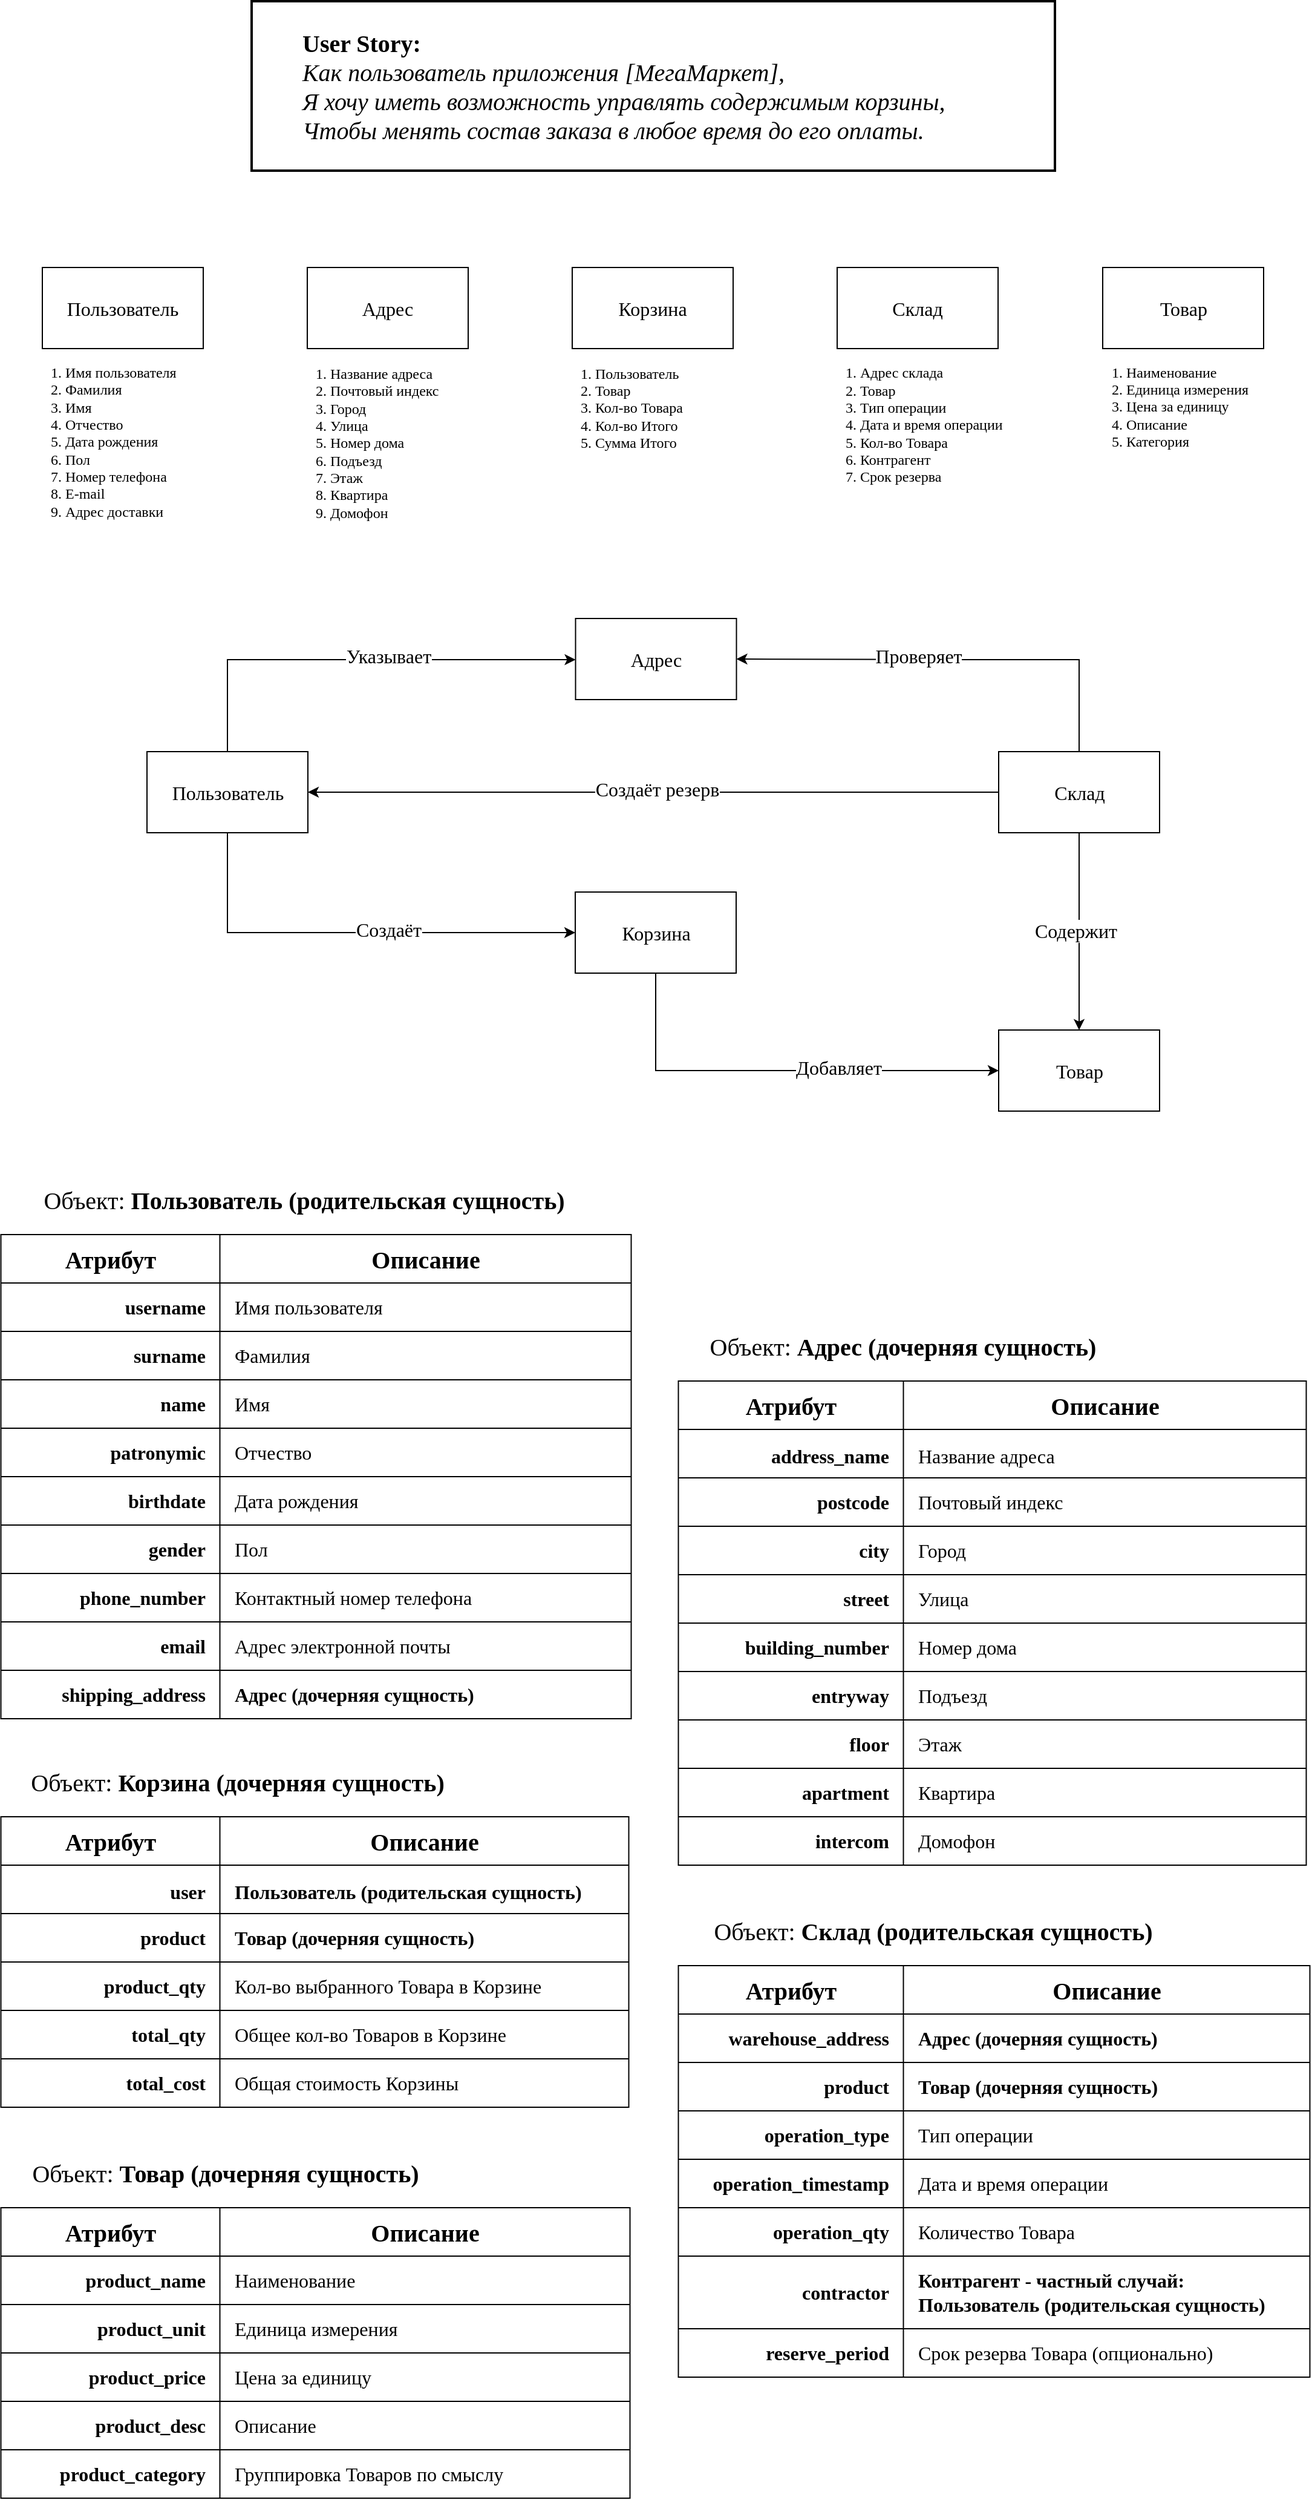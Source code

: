 <mxfile version="24.7.17">
  <diagram name="Страница — 1" id="MIVl5p1enr49xJksiQ6v">
    <mxGraphModel dx="2074" dy="1196" grid="1" gridSize="10" guides="1" tooltips="1" connect="1" arrows="1" fold="1" page="1" pageScale="1" pageWidth="1169" pageHeight="827" math="0" shadow="0">
      <root>
        <mxCell id="0" />
        <mxCell id="1" parent="0" />
        <mxCell id="6HJuL6y66GhY5XT-_tjK-1" value="&lt;blockquote style=&quot;margin: 0px 0px 0px 40px; border: none; padding: 0px; font-size: 20px;&quot;&gt;&lt;font style=&quot;font-size: 20px;&quot;&gt;&lt;b style=&quot;&quot;&gt;User Story:&amp;nbsp;&lt;br style=&quot;&quot;&gt;&lt;/b&gt;&lt;/font&gt;&lt;font style=&quot;font-size: 20px;&quot;&gt;&lt;em style=&quot;box-sizing: border-box;&quot;&gt;Как пользователь приложения [МегаМаркет],&lt;br style=&quot;&quot;&gt;&lt;/em&gt;&lt;/font&gt;&lt;font style=&quot;font-size: 20px;&quot;&gt;&lt;em style=&quot;box-sizing: border-box;&quot;&gt;Я хочу иметь возможность управлять содержимым корзины,&lt;br style=&quot;&quot;&gt;&lt;/em&gt;&lt;/font&gt;&lt;font style=&quot;font-size: 20px;&quot;&gt;&lt;em style=&quot;box-sizing: border-box;&quot;&gt;Чтобы менять состав заказа в любое время до его оплаты.&lt;/em&gt;&lt;/font&gt;&lt;/blockquote&gt;" style="whiteSpace=wrap;html=1;align=left;strokeWidth=2;fontFamily=Comic Sans MS;fontSize=17;spacing=2;" parent="1" vertex="1">
          <mxGeometry x="251" y="80" width="664" height="140" as="geometry" />
        </mxCell>
        <mxCell id="6OoKiLkSBYol4CkCHbGb-2" value="Пользователь" style="rounded=0;whiteSpace=wrap;html=1;fontFamily=Comic Sans MS;fontSize=16;" parent="1" vertex="1">
          <mxGeometry x="78" y="300" width="133" height="67" as="geometry" />
        </mxCell>
        <mxCell id="6OoKiLkSBYol4CkCHbGb-5" value="Корзина" style="rounded=0;whiteSpace=wrap;html=1;fontFamily=Comic Sans MS;fontSize=16;" parent="1" vertex="1">
          <mxGeometry x="516" y="300" width="133" height="67" as="geometry" />
        </mxCell>
        <mxCell id="6OoKiLkSBYol4CkCHbGb-6" value="Склад" style="rounded=0;whiteSpace=wrap;html=1;fontFamily=Comic Sans MS;fontSize=16;" parent="1" vertex="1">
          <mxGeometry x="735" y="300" width="133" height="67" as="geometry" />
        </mxCell>
        <mxCell id="6OoKiLkSBYol4CkCHbGb-7" value="Товар" style="rounded=0;whiteSpace=wrap;html=1;fontFamily=Comic Sans MS;fontSize=16;" parent="1" vertex="1">
          <mxGeometry x="954.5" y="300" width="133" height="67" as="geometry" />
        </mxCell>
        <mxCell id="6OoKiLkSBYol4CkCHbGb-8" value="&lt;ol style=&quot;font-size: 12px;&quot;&gt;&lt;li&gt;Имя пользователя&lt;/li&gt;&lt;li&gt;&lt;span style=&quot;background-color: initial;&quot;&gt;Фамилия&lt;/span&gt;&lt;br&gt;&lt;/li&gt;&lt;li style=&quot;font-size: 12px;&quot;&gt;Имя&lt;/li&gt;&lt;li style=&quot;font-size: 12px;&quot;&gt;Отчество&lt;/li&gt;&lt;li style=&quot;font-size: 12px;&quot;&gt;Дата рождения&lt;/li&gt;&lt;li style=&quot;font-size: 12px;&quot;&gt;Пол&lt;/li&gt;&lt;li style=&quot;font-size: 12px;&quot;&gt;Номер телефона&lt;/li&gt;&lt;li style=&quot;font-size: 12px;&quot;&gt;E-mail&lt;/li&gt;&lt;li style=&quot;font-size: 12px;&quot;&gt;Адрес доставки&lt;/li&gt;&lt;/ol&gt;" style="text;html=1;align=left;verticalAlign=middle;resizable=0;points=[];autosize=1;strokeColor=none;fillColor=none;fontFamily=Comic Sans MS;fontSize=12;horizontal=1;" parent="1" vertex="1">
          <mxGeometry x="55" y="359" width="170" height="170" as="geometry" />
        </mxCell>
        <mxCell id="6OoKiLkSBYol4CkCHbGb-9" value="&lt;ol style=&quot;font-size: 12px;&quot;&gt;&lt;li style=&quot;font-size: 12px;&quot;&gt;Наименование&lt;/li&gt;&lt;li style=&quot;font-size: 12px;&quot;&gt;Единица измерения&lt;/li&gt;&lt;li style=&quot;font-size: 12px;&quot;&gt;Цена за единицу&lt;/li&gt;&lt;li style=&quot;font-size: 12px;&quot;&gt;Описание&lt;/li&gt;&lt;li style=&quot;font-size: 12px;&quot;&gt;Категория&lt;/li&gt;&lt;/ol&gt;" style="text;html=1;align=left;verticalAlign=middle;resizable=0;points=[];autosize=1;strokeColor=none;fillColor=none;fontFamily=Comic Sans MS;fontSize=12;horizontal=1;" parent="1" vertex="1">
          <mxGeometry x="931.5" y="360" width="180" height="110" as="geometry" />
        </mxCell>
        <mxCell id="6OoKiLkSBYol4CkCHbGb-10" value="&lt;ol style=&quot;font-size: 12px;&quot;&gt;&lt;li style=&quot;font-size: 12px;&quot;&gt;Адрес склада&lt;/li&gt;&lt;li style=&quot;font-size: 12px;&quot;&gt;Товар&lt;/li&gt;&lt;li style=&quot;font-size: 12px;&quot;&gt;&lt;span style=&quot;background-color: initial;&quot;&gt;Тип операции&lt;/span&gt;&lt;/li&gt;&lt;li style=&quot;font-size: 12px;&quot;&gt;&lt;span style=&quot;background-color: initial;&quot;&gt;Дата и время операции&lt;/span&gt;&lt;br&gt;&lt;/li&gt;&lt;li&gt;Кол-во Товара&lt;/li&gt;&lt;li style=&quot;font-size: 12px;&quot;&gt;&lt;span style=&quot;background-color: initial;&quot;&gt;Контрагент&lt;/span&gt;&lt;/li&gt;&lt;li style=&quot;font-size: 12px;&quot;&gt;&lt;span style=&quot;background-color: initial;&quot;&gt;Срок резерва&lt;/span&gt;&lt;br&gt;&lt;/li&gt;&lt;/ol&gt;" style="text;html=1;align=left;verticalAlign=middle;resizable=0;points=[];autosize=1;strokeColor=none;fillColor=none;fontFamily=Comic Sans MS;fontSize=12;horizontal=1;" parent="1" vertex="1">
          <mxGeometry x="712" y="360" width="200" height="140" as="geometry" />
        </mxCell>
        <mxCell id="6OoKiLkSBYol4CkCHbGb-11" value="&lt;ol style=&quot;font-size: 12px;&quot;&gt;&lt;li style=&quot;font-size: 12px;&quot;&gt;Пользователь&lt;/li&gt;&lt;li style=&quot;font-size: 12px;&quot;&gt;Товар&lt;/li&gt;&lt;li style=&quot;font-size: 12px;&quot;&gt;Кол-во Товара&lt;/li&gt;&lt;li style=&quot;font-size: 12px;&quot;&gt;Кол-во Итого&lt;/li&gt;&lt;li style=&quot;font-size: 12px;&quot;&gt;Сумма Итого&lt;/li&gt;&lt;/ol&gt;" style="text;html=1;align=left;verticalAlign=middle;resizable=0;points=[];autosize=1;strokeColor=none;fillColor=none;fontFamily=Comic Sans MS;fontSize=12;horizontal=1;" parent="1" vertex="1">
          <mxGeometry x="493" y="361" width="150" height="110" as="geometry" />
        </mxCell>
        <mxCell id="6OoKiLkSBYol4CkCHbGb-67" value="" style="edgeStyle=orthogonalEdgeStyle;rounded=0;orthogonalLoop=1;jettySize=auto;html=1;fontFamily=Comic Sans MS;fontSize=16;exitX=0.5;exitY=0;exitDx=0;exitDy=0;" parent="1" source="6OoKiLkSBYol4CkCHbGb-14" target="6OoKiLkSBYol4CkCHbGb-66" edge="1">
          <mxGeometry relative="1" as="geometry">
            <mxPoint x="231.25" y="684" as="sourcePoint" />
            <Array as="points">
              <mxPoint x="230.5" y="624" />
            </Array>
          </mxGeometry>
        </mxCell>
        <mxCell id="6OoKiLkSBYol4CkCHbGb-68" value="Указывает" style="edgeLabel;html=1;align=center;verticalAlign=middle;resizable=0;points=[];fontFamily=Comic Sans MS;fontSize=16;" parent="6OoKiLkSBYol4CkCHbGb-67" vertex="1" connectable="0">
          <mxGeometry x="0.159" y="1" relative="1" as="geometry">
            <mxPoint x="-2" y="-2" as="offset" />
          </mxGeometry>
        </mxCell>
        <mxCell id="0-SV4qLPW00CwRF8PgyE-1" style="edgeStyle=orthogonalEdgeStyle;rounded=0;orthogonalLoop=1;jettySize=auto;html=1;fontFamily=Comic Sans MS;fontSize=16;exitX=0.5;exitY=1;exitDx=0;exitDy=0;entryX=0;entryY=0.5;entryDx=0;entryDy=0;" edge="1" parent="1" source="6OoKiLkSBYol4CkCHbGb-14" target="6OoKiLkSBYol4CkCHbGb-17">
          <mxGeometry relative="1" as="geometry">
            <mxPoint x="231" y="790" as="sourcePoint" />
            <Array as="points">
              <mxPoint x="231.5" y="850" />
            </Array>
          </mxGeometry>
        </mxCell>
        <mxCell id="0-SV4qLPW00CwRF8PgyE-18" value="Создаёт" style="edgeLabel;html=1;align=center;verticalAlign=middle;resizable=0;points=[];fontFamily=Comic Sans MS;fontSize=16;" vertex="1" connectable="0" parent="0-SV4qLPW00CwRF8PgyE-1">
          <mxGeometry x="0.031" relative="1" as="geometry">
            <mxPoint x="25" y="-3" as="offset" />
          </mxGeometry>
        </mxCell>
        <mxCell id="6OoKiLkSBYol4CkCHbGb-14" value="Пользователь" style="rounded=0;whiteSpace=wrap;html=1;fontFamily=Comic Sans MS;fontSize=16;" parent="1" vertex="1">
          <mxGeometry x="164.5" y="700" width="133" height="67" as="geometry" />
        </mxCell>
        <mxCell id="6OoKiLkSBYol4CkCHbGb-351" style="edgeStyle=orthogonalEdgeStyle;rounded=0;orthogonalLoop=1;jettySize=auto;html=1;entryX=0.5;entryY=0;entryDx=0;entryDy=0;fontFamily=Comic Sans MS;fontSize=16;exitX=0.5;exitY=1;exitDx=0;exitDy=0;" parent="1" source="6OoKiLkSBYol4CkCHbGb-18" target="6OoKiLkSBYol4CkCHbGb-19" edge="1">
          <mxGeometry relative="1" as="geometry">
            <Array as="points" />
            <mxPoint x="639.25" y="1053" as="targetPoint" />
            <mxPoint x="842.75" y="970.0" as="sourcePoint" />
          </mxGeometry>
        </mxCell>
        <mxCell id="0-SV4qLPW00CwRF8PgyE-20" value="&lt;span style=&quot;font-size: 16px;&quot;&gt;Содержит&lt;/span&gt;" style="edgeLabel;html=1;align=center;verticalAlign=middle;resizable=0;points=[];fontFamily=Comic Sans MS;fontSize=16;" vertex="1" connectable="0" parent="6OoKiLkSBYol4CkCHbGb-351">
          <mxGeometry x="0.094" y="1" relative="1" as="geometry">
            <mxPoint x="-4" y="-8" as="offset" />
          </mxGeometry>
        </mxCell>
        <mxCell id="0-SV4qLPW00CwRF8PgyE-2" style="edgeStyle=orthogonalEdgeStyle;rounded=0;orthogonalLoop=1;jettySize=auto;html=1;entryX=0;entryY=0.5;entryDx=0;entryDy=0;fontFamily=Comic Sans MS;fontSize=16;exitX=0.5;exitY=1;exitDx=0;exitDy=0;" edge="1" parent="1" source="6OoKiLkSBYol4CkCHbGb-17" target="6OoKiLkSBYol4CkCHbGb-19">
          <mxGeometry relative="1" as="geometry">
            <Array as="points">
              <mxPoint x="585.5" y="964" />
            </Array>
          </mxGeometry>
        </mxCell>
        <mxCell id="0-SV4qLPW00CwRF8PgyE-19" value="Добавляет" style="edgeLabel;html=1;align=center;verticalAlign=middle;resizable=0;points=[];fontFamily=Comic Sans MS;fontSize=16;" vertex="1" connectable="0" parent="0-SV4qLPW00CwRF8PgyE-2">
          <mxGeometry x="-0.267" y="-3" relative="1" as="geometry">
            <mxPoint x="98" y="-6" as="offset" />
          </mxGeometry>
        </mxCell>
        <mxCell id="6OoKiLkSBYol4CkCHbGb-17" value="Корзина" style="rounded=0;whiteSpace=wrap;html=1;fontFamily=Comic Sans MS;fontSize=16;" parent="1" vertex="1">
          <mxGeometry x="518.5" y="816" width="133" height="67" as="geometry" />
        </mxCell>
        <mxCell id="0-SV4qLPW00CwRF8PgyE-21" style="edgeStyle=orthogonalEdgeStyle;rounded=0;orthogonalLoop=1;jettySize=auto;html=1;entryX=1;entryY=0.5;entryDx=0;entryDy=0;fontFamily=Comic Sans MS;fontSize=16;exitX=0.5;exitY=0;exitDx=0;exitDy=0;" edge="1" parent="1" source="6OoKiLkSBYol4CkCHbGb-18" target="6OoKiLkSBYol4CkCHbGb-66">
          <mxGeometry relative="1" as="geometry">
            <mxPoint x="935.25" y="684" as="sourcePoint" />
            <Array as="points">
              <mxPoint x="935.5" y="624" />
              <mxPoint x="830.5" y="624" />
            </Array>
          </mxGeometry>
        </mxCell>
        <mxCell id="0-SV4qLPW00CwRF8PgyE-22" value="Проверяет" style="edgeLabel;html=1;align=center;verticalAlign=middle;resizable=0;points=[];fontFamily=Comic Sans MS;fontSize=16;" vertex="1" connectable="0" parent="0-SV4qLPW00CwRF8PgyE-21">
          <mxGeometry x="0.191" y="1" relative="1" as="geometry">
            <mxPoint x="5" y="-4" as="offset" />
          </mxGeometry>
        </mxCell>
        <mxCell id="0-SV4qLPW00CwRF8PgyE-23" style="edgeStyle=orthogonalEdgeStyle;rounded=0;orthogonalLoop=1;jettySize=auto;html=1;entryX=1;entryY=0.5;entryDx=0;entryDy=0;fontFamily=Comic Sans MS;fontSize=16;" edge="1" parent="1" source="6OoKiLkSBYol4CkCHbGb-18" target="6OoKiLkSBYol4CkCHbGb-14">
          <mxGeometry relative="1" as="geometry" />
        </mxCell>
        <mxCell id="0-SV4qLPW00CwRF8PgyE-24" value="Создаёт резерв" style="edgeLabel;html=1;align=center;verticalAlign=middle;resizable=0;points=[];fontFamily=Comic Sans MS;fontSize=16;" vertex="1" connectable="0" parent="0-SV4qLPW00CwRF8PgyE-23">
          <mxGeometry x="-0.01" relative="1" as="geometry">
            <mxPoint y="-3" as="offset" />
          </mxGeometry>
        </mxCell>
        <mxCell id="6OoKiLkSBYol4CkCHbGb-18" value="Склад" style="rounded=0;whiteSpace=wrap;html=1;fontFamily=Comic Sans MS;fontSize=16;" parent="1" vertex="1">
          <mxGeometry x="868.5" y="700" width="133" height="67" as="geometry" />
        </mxCell>
        <mxCell id="6OoKiLkSBYol4CkCHbGb-19" value="Товар" style="rounded=0;whiteSpace=wrap;html=1;fontFamily=Comic Sans MS;fontSize=16;" parent="1" vertex="1">
          <mxGeometry x="868.5" y="930" width="133" height="67" as="geometry" />
        </mxCell>
        <mxCell id="6OoKiLkSBYol4CkCHbGb-26" value="" style="shape=table;startSize=0;container=1;collapsible=0;childLayout=tableLayout;fontFamily=Comic Sans MS;fontSize=16;" parent="1" vertex="1">
          <mxGeometry x="43.75" y="1099" width="521.0" height="400" as="geometry" />
        </mxCell>
        <mxCell id="0-SV4qLPW00CwRF8PgyE-6" style="shape=tableRow;horizontal=0;startSize=0;swimlaneHead=0;swimlaneBody=0;strokeColor=inherit;top=0;left=0;bottom=0;right=0;collapsible=0;dropTarget=0;fillColor=none;points=[[0,0.5],[1,0.5]];portConstraint=eastwest;fontFamily=Comic Sans MS;fontSize=16;align=center;" vertex="1" parent="6OoKiLkSBYol4CkCHbGb-26">
          <mxGeometry width="521.0" height="40" as="geometry" />
        </mxCell>
        <mxCell id="0-SV4qLPW00CwRF8PgyE-7" value="&lt;b style=&quot;font-size: 20px;&quot;&gt;Атрибут&lt;/b&gt;" style="shape=partialRectangle;html=1;whiteSpace=wrap;connectable=0;strokeColor=inherit;overflow=hidden;fillColor=none;top=0;left=0;bottom=0;right=0;pointerEvents=1;fontFamily=Comic Sans MS;fontSize=20;align=center;spacingRight=0;" vertex="1" parent="0-SV4qLPW00CwRF8PgyE-6">
          <mxGeometry width="181" height="40" as="geometry">
            <mxRectangle width="181" height="40" as="alternateBounds" />
          </mxGeometry>
        </mxCell>
        <mxCell id="0-SV4qLPW00CwRF8PgyE-8" value="&lt;b style=&quot;font-size: 20px;&quot;&gt;Описание&lt;/b&gt;" style="shape=partialRectangle;html=1;whiteSpace=wrap;connectable=0;strokeColor=inherit;overflow=hidden;fillColor=none;top=0;left=0;bottom=0;right=0;pointerEvents=1;fontFamily=Comic Sans MS;fontSize=20;" vertex="1" parent="0-SV4qLPW00CwRF8PgyE-6">
          <mxGeometry x="181" width="340" height="40" as="geometry">
            <mxRectangle width="340" height="40" as="alternateBounds" />
          </mxGeometry>
        </mxCell>
        <mxCell id="6OoKiLkSBYol4CkCHbGb-27" value="" style="shape=tableRow;horizontal=0;startSize=0;swimlaneHead=0;swimlaneBody=0;strokeColor=inherit;top=0;left=0;bottom=0;right=0;collapsible=0;dropTarget=0;fillColor=none;points=[[0,0.5],[1,0.5]];portConstraint=eastwest;fontFamily=Comic Sans MS;fontSize=16;align=center;" parent="6OoKiLkSBYol4CkCHbGb-26" vertex="1">
          <mxGeometry y="40" width="521.0" height="40" as="geometry" />
        </mxCell>
        <mxCell id="6OoKiLkSBYol4CkCHbGb-29" value="&lt;span style=&quot;&quot;&gt;username&lt;/span&gt;" style="shape=partialRectangle;html=1;whiteSpace=wrap;connectable=0;strokeColor=inherit;overflow=hidden;fillColor=none;top=0;left=0;bottom=0;right=0;pointerEvents=1;fontFamily=Comic Sans MS;fontSize=16;align=right;spacingRight=10;fontStyle=1" parent="6OoKiLkSBYol4CkCHbGb-27" vertex="1">
          <mxGeometry width="181" height="40" as="geometry">
            <mxRectangle width="181" height="40" as="alternateBounds" />
          </mxGeometry>
        </mxCell>
        <mxCell id="6OoKiLkSBYol4CkCHbGb-30" value="&lt;span style=&quot;&quot;&gt;Имя пользователя&lt;/span&gt;" style="shape=partialRectangle;html=1;whiteSpace=wrap;connectable=0;strokeColor=inherit;overflow=hidden;fillColor=none;top=0;left=0;bottom=0;right=0;pointerEvents=1;fontFamily=Comic Sans MS;fontSize=16;spacingLeft=10;align=left;" parent="6OoKiLkSBYol4CkCHbGb-27" vertex="1">
          <mxGeometry x="181" width="340" height="40" as="geometry">
            <mxRectangle width="340" height="40" as="alternateBounds" />
          </mxGeometry>
        </mxCell>
        <mxCell id="6OoKiLkSBYol4CkCHbGb-31" value="" style="shape=tableRow;horizontal=0;startSize=0;swimlaneHead=0;swimlaneBody=0;strokeColor=inherit;top=0;left=0;bottom=0;right=0;collapsible=0;dropTarget=0;fillColor=none;points=[[0,0.5],[1,0.5]];portConstraint=eastwest;fontFamily=Comic Sans MS;fontSize=16;" parent="6OoKiLkSBYol4CkCHbGb-26" vertex="1">
          <mxGeometry y="80" width="521.0" height="40" as="geometry" />
        </mxCell>
        <mxCell id="6OoKiLkSBYol4CkCHbGb-33" value="surname" style="shape=partialRectangle;html=1;whiteSpace=wrap;connectable=0;strokeColor=inherit;overflow=hidden;fillColor=none;top=0;left=0;bottom=0;right=0;pointerEvents=1;fontFamily=Comic Sans MS;fontSize=16;align=right;spacingRight=10;fontStyle=1" parent="6OoKiLkSBYol4CkCHbGb-31" vertex="1">
          <mxGeometry width="181" height="40" as="geometry">
            <mxRectangle width="181" height="40" as="alternateBounds" />
          </mxGeometry>
        </mxCell>
        <mxCell id="6OoKiLkSBYol4CkCHbGb-34" value="Фамилия" style="shape=partialRectangle;html=1;whiteSpace=wrap;connectable=0;strokeColor=inherit;overflow=hidden;fillColor=none;top=0;left=0;bottom=0;right=0;pointerEvents=1;fontFamily=Comic Sans MS;fontSize=16;align=left;spacingLeft=10;" parent="6OoKiLkSBYol4CkCHbGb-31" vertex="1">
          <mxGeometry x="181" width="340" height="40" as="geometry">
            <mxRectangle width="340" height="40" as="alternateBounds" />
          </mxGeometry>
        </mxCell>
        <mxCell id="6OoKiLkSBYol4CkCHbGb-35" value="" style="shape=tableRow;horizontal=0;startSize=0;swimlaneHead=0;swimlaneBody=0;strokeColor=inherit;top=0;left=0;bottom=0;right=0;collapsible=0;dropTarget=0;fillColor=none;points=[[0,0.5],[1,0.5]];portConstraint=eastwest;fontFamily=Comic Sans MS;fontSize=16;" parent="6OoKiLkSBYol4CkCHbGb-26" vertex="1">
          <mxGeometry y="120" width="521.0" height="40" as="geometry" />
        </mxCell>
        <mxCell id="6OoKiLkSBYol4CkCHbGb-37" value="name" style="shape=partialRectangle;html=1;whiteSpace=wrap;connectable=0;strokeColor=inherit;overflow=hidden;fillColor=none;top=0;left=0;bottom=0;right=0;pointerEvents=1;fontFamily=Comic Sans MS;fontSize=16;align=right;spacingRight=10;fontStyle=1" parent="6OoKiLkSBYol4CkCHbGb-35" vertex="1">
          <mxGeometry width="181" height="40" as="geometry">
            <mxRectangle width="181" height="40" as="alternateBounds" />
          </mxGeometry>
        </mxCell>
        <mxCell id="6OoKiLkSBYol4CkCHbGb-38" value="Имя" style="shape=partialRectangle;html=1;whiteSpace=wrap;connectable=0;strokeColor=inherit;overflow=hidden;fillColor=none;top=0;left=0;bottom=0;right=0;pointerEvents=1;fontFamily=Comic Sans MS;fontSize=16;align=left;spacingLeft=10;" parent="6OoKiLkSBYol4CkCHbGb-35" vertex="1">
          <mxGeometry x="181" width="340" height="40" as="geometry">
            <mxRectangle width="340" height="40" as="alternateBounds" />
          </mxGeometry>
        </mxCell>
        <mxCell id="6OoKiLkSBYol4CkCHbGb-39" value="" style="shape=tableRow;horizontal=0;startSize=0;swimlaneHead=0;swimlaneBody=0;strokeColor=inherit;top=0;left=0;bottom=0;right=0;collapsible=0;dropTarget=0;fillColor=none;points=[[0,0.5],[1,0.5]];portConstraint=eastwest;fontFamily=Comic Sans MS;fontSize=16;" parent="6OoKiLkSBYol4CkCHbGb-26" vertex="1">
          <mxGeometry y="160" width="521.0" height="40" as="geometry" />
        </mxCell>
        <mxCell id="6OoKiLkSBYol4CkCHbGb-41" value="patronymic" style="shape=partialRectangle;html=1;whiteSpace=wrap;connectable=0;strokeColor=inherit;overflow=hidden;fillColor=none;top=0;left=0;bottom=0;right=0;pointerEvents=1;fontFamily=Comic Sans MS;fontSize=16;align=right;spacingRight=10;fontStyle=1" parent="6OoKiLkSBYol4CkCHbGb-39" vertex="1">
          <mxGeometry width="181" height="40" as="geometry">
            <mxRectangle width="181" height="40" as="alternateBounds" />
          </mxGeometry>
        </mxCell>
        <mxCell id="6OoKiLkSBYol4CkCHbGb-42" value="Отчество" style="shape=partialRectangle;html=1;whiteSpace=wrap;connectable=0;strokeColor=inherit;overflow=hidden;fillColor=none;top=0;left=0;bottom=0;right=0;pointerEvents=1;fontFamily=Comic Sans MS;fontSize=16;align=left;spacingLeft=10;" parent="6OoKiLkSBYol4CkCHbGb-39" vertex="1">
          <mxGeometry x="181" width="340" height="40" as="geometry">
            <mxRectangle width="340" height="40" as="alternateBounds" />
          </mxGeometry>
        </mxCell>
        <mxCell id="6OoKiLkSBYol4CkCHbGb-43" value="" style="shape=tableRow;horizontal=0;startSize=0;swimlaneHead=0;swimlaneBody=0;strokeColor=inherit;top=0;left=0;bottom=0;right=0;collapsible=0;dropTarget=0;fillColor=none;points=[[0,0.5],[1,0.5]];portConstraint=eastwest;fontFamily=Comic Sans MS;fontSize=16;" parent="6OoKiLkSBYol4CkCHbGb-26" vertex="1">
          <mxGeometry y="200" width="521.0" height="40" as="geometry" />
        </mxCell>
        <mxCell id="6OoKiLkSBYol4CkCHbGb-45" value="birthdate" style="shape=partialRectangle;html=1;whiteSpace=wrap;connectable=0;strokeColor=inherit;overflow=hidden;fillColor=none;top=0;left=0;bottom=0;right=0;pointerEvents=1;fontFamily=Comic Sans MS;fontSize=16;align=right;spacingRight=10;fontStyle=1" parent="6OoKiLkSBYol4CkCHbGb-43" vertex="1">
          <mxGeometry width="181" height="40" as="geometry">
            <mxRectangle width="181" height="40" as="alternateBounds" />
          </mxGeometry>
        </mxCell>
        <mxCell id="6OoKiLkSBYol4CkCHbGb-46" value="&lt;span style=&quot;text-align: right;&quot;&gt;Дата рождения&lt;/span&gt;" style="shape=partialRectangle;html=1;whiteSpace=wrap;connectable=0;strokeColor=inherit;overflow=hidden;fillColor=none;top=0;left=0;bottom=0;right=0;pointerEvents=1;fontFamily=Comic Sans MS;fontSize=16;align=left;spacingLeft=10;" parent="6OoKiLkSBYol4CkCHbGb-43" vertex="1">
          <mxGeometry x="181" width="340" height="40" as="geometry">
            <mxRectangle width="340" height="40" as="alternateBounds" />
          </mxGeometry>
        </mxCell>
        <mxCell id="6OoKiLkSBYol4CkCHbGb-47" value="" style="shape=tableRow;horizontal=0;startSize=0;swimlaneHead=0;swimlaneBody=0;strokeColor=inherit;top=0;left=0;bottom=0;right=0;collapsible=0;dropTarget=0;fillColor=none;points=[[0,0.5],[1,0.5]];portConstraint=eastwest;fontFamily=Comic Sans MS;fontSize=16;" parent="6OoKiLkSBYol4CkCHbGb-26" vertex="1">
          <mxGeometry y="240" width="521.0" height="40" as="geometry" />
        </mxCell>
        <mxCell id="6OoKiLkSBYol4CkCHbGb-49" value="gender" style="shape=partialRectangle;html=1;whiteSpace=wrap;connectable=0;strokeColor=inherit;overflow=hidden;fillColor=none;top=0;left=0;bottom=0;right=0;pointerEvents=1;fontFamily=Comic Sans MS;fontSize=16;align=right;spacingRight=10;fontStyle=1" parent="6OoKiLkSBYol4CkCHbGb-47" vertex="1">
          <mxGeometry width="181" height="40" as="geometry">
            <mxRectangle width="181" height="40" as="alternateBounds" />
          </mxGeometry>
        </mxCell>
        <mxCell id="6OoKiLkSBYol4CkCHbGb-50" value="Пол" style="shape=partialRectangle;html=1;whiteSpace=wrap;connectable=0;strokeColor=inherit;overflow=hidden;fillColor=none;top=0;left=0;bottom=0;right=0;pointerEvents=1;fontFamily=Comic Sans MS;fontSize=16;align=left;spacingLeft=10;" parent="6OoKiLkSBYol4CkCHbGb-47" vertex="1">
          <mxGeometry x="181" width="340" height="40" as="geometry">
            <mxRectangle width="340" height="40" as="alternateBounds" />
          </mxGeometry>
        </mxCell>
        <mxCell id="6OoKiLkSBYol4CkCHbGb-51" value="" style="shape=tableRow;horizontal=0;startSize=0;swimlaneHead=0;swimlaneBody=0;strokeColor=inherit;top=0;left=0;bottom=0;right=0;collapsible=0;dropTarget=0;fillColor=none;points=[[0,0.5],[1,0.5]];portConstraint=eastwest;fontFamily=Comic Sans MS;fontSize=16;" parent="6OoKiLkSBYol4CkCHbGb-26" vertex="1">
          <mxGeometry y="280" width="521.0" height="40" as="geometry" />
        </mxCell>
        <mxCell id="6OoKiLkSBYol4CkCHbGb-53" value="phone_number" style="shape=partialRectangle;html=1;whiteSpace=wrap;connectable=0;strokeColor=inherit;overflow=hidden;fillColor=none;top=0;left=0;bottom=0;right=0;pointerEvents=1;fontFamily=Comic Sans MS;fontSize=16;align=right;spacingRight=10;fontStyle=1" parent="6OoKiLkSBYol4CkCHbGb-51" vertex="1">
          <mxGeometry width="181" height="40" as="geometry">
            <mxRectangle width="181" height="40" as="alternateBounds" />
          </mxGeometry>
        </mxCell>
        <mxCell id="6OoKiLkSBYol4CkCHbGb-54" value="&lt;span style=&quot;text-align: right;&quot;&gt;Контактный номер телефона&lt;/span&gt;" style="shape=partialRectangle;html=1;whiteSpace=wrap;connectable=0;strokeColor=inherit;overflow=hidden;fillColor=none;top=0;left=0;bottom=0;right=0;pointerEvents=1;fontFamily=Comic Sans MS;fontSize=16;align=left;spacingLeft=10;" parent="6OoKiLkSBYol4CkCHbGb-51" vertex="1">
          <mxGeometry x="181" width="340" height="40" as="geometry">
            <mxRectangle width="340" height="40" as="alternateBounds" />
          </mxGeometry>
        </mxCell>
        <mxCell id="6OoKiLkSBYol4CkCHbGb-55" value="" style="shape=tableRow;horizontal=0;startSize=0;swimlaneHead=0;swimlaneBody=0;strokeColor=inherit;top=0;left=0;bottom=0;right=0;collapsible=0;dropTarget=0;fillColor=none;points=[[0,0.5],[1,0.5]];portConstraint=eastwest;fontFamily=Comic Sans MS;fontSize=16;" parent="6OoKiLkSBYol4CkCHbGb-26" vertex="1">
          <mxGeometry y="320" width="521.0" height="40" as="geometry" />
        </mxCell>
        <mxCell id="6OoKiLkSBYol4CkCHbGb-57" value="email" style="shape=partialRectangle;html=1;whiteSpace=wrap;connectable=0;strokeColor=inherit;overflow=hidden;fillColor=none;top=0;left=0;bottom=0;right=0;pointerEvents=1;fontFamily=Comic Sans MS;fontSize=16;align=right;spacingRight=10;fontStyle=1" parent="6OoKiLkSBYol4CkCHbGb-55" vertex="1">
          <mxGeometry width="181" height="40" as="geometry">
            <mxRectangle width="181" height="40" as="alternateBounds" />
          </mxGeometry>
        </mxCell>
        <mxCell id="6OoKiLkSBYol4CkCHbGb-58" value="Адрес электронной почты" style="shape=partialRectangle;html=1;whiteSpace=wrap;connectable=0;strokeColor=inherit;overflow=hidden;fillColor=none;top=0;left=0;bottom=0;right=0;pointerEvents=1;fontFamily=Comic Sans MS;fontSize=16;align=left;spacingLeft=10;" parent="6OoKiLkSBYol4CkCHbGb-55" vertex="1">
          <mxGeometry x="181" width="340" height="40" as="geometry">
            <mxRectangle width="340" height="40" as="alternateBounds" />
          </mxGeometry>
        </mxCell>
        <mxCell id="6OoKiLkSBYol4CkCHbGb-59" value="" style="shape=tableRow;horizontal=0;startSize=0;swimlaneHead=0;swimlaneBody=0;strokeColor=inherit;top=0;left=0;bottom=0;right=0;collapsible=0;dropTarget=0;fillColor=none;points=[[0,0.5],[1,0.5]];portConstraint=eastwest;fontFamily=Comic Sans MS;fontSize=16;" parent="6OoKiLkSBYol4CkCHbGb-26" vertex="1">
          <mxGeometry y="360" width="521.0" height="40" as="geometry" />
        </mxCell>
        <mxCell id="6OoKiLkSBYol4CkCHbGb-61" value="shipping_address" style="shape=partialRectangle;html=1;whiteSpace=wrap;connectable=0;strokeColor=inherit;overflow=hidden;fillColor=none;top=0;left=0;bottom=0;right=0;pointerEvents=1;fontFamily=Comic Sans MS;fontSize=16;align=right;spacingRight=10;fontStyle=1" parent="6OoKiLkSBYol4CkCHbGb-59" vertex="1">
          <mxGeometry width="181" height="40" as="geometry">
            <mxRectangle width="181" height="40" as="alternateBounds" />
          </mxGeometry>
        </mxCell>
        <mxCell id="6OoKiLkSBYol4CkCHbGb-62" value="&lt;b&gt;Адрес (дочерняя сущность)&lt;/b&gt;" style="shape=partialRectangle;html=1;whiteSpace=wrap;connectable=0;strokeColor=inherit;overflow=hidden;fillColor=none;top=0;left=0;bottom=0;right=0;pointerEvents=1;fontFamily=Comic Sans MS;fontSize=16;align=left;spacingLeft=10;" parent="6OoKiLkSBYol4CkCHbGb-59" vertex="1">
          <mxGeometry x="181" width="340" height="40" as="geometry">
            <mxRectangle width="340" height="40" as="alternateBounds" />
          </mxGeometry>
        </mxCell>
        <mxCell id="6OoKiLkSBYol4CkCHbGb-63" value="Объект: &lt;b&gt;Пользователь (родительская сущность)&lt;/b&gt;" style="text;html=1;align=center;verticalAlign=middle;resizable=0;points=[];autosize=1;strokeColor=none;fillColor=none;fontSize=20;fontFamily=Comic Sans MS;" parent="1" vertex="1">
          <mxGeometry x="43.75" y="1050" width="500" height="40" as="geometry" />
        </mxCell>
        <mxCell id="6OoKiLkSBYol4CkCHbGb-64" value="Адрес" style="rounded=0;whiteSpace=wrap;html=1;fontFamily=Comic Sans MS;fontSize=16;" parent="1" vertex="1">
          <mxGeometry x="297" y="300" width="133" height="67" as="geometry" />
        </mxCell>
        <mxCell id="6OoKiLkSBYol4CkCHbGb-65" value="&lt;ol style=&quot;font-size: 12px;&quot;&gt;&lt;li&gt;&lt;span style=&quot;background-color: initial;&quot;&gt;Название адреса&lt;/span&gt;&lt;/li&gt;&lt;li&gt;&lt;span style=&quot;background-color: initial;&quot;&gt;Почтовый индекс&lt;/span&gt;&lt;br&gt;&lt;/li&gt;&lt;li style=&quot;font-size: 12px;&quot;&gt;&lt;span style=&quot;background-color: initial;&quot;&gt;Город&lt;/span&gt;&lt;/li&gt;&lt;li style=&quot;font-size: 12px;&quot;&gt;&lt;span style=&quot;background-color: initial;&quot;&gt;Улица&lt;/span&gt;&lt;/li&gt;&lt;li style=&quot;font-size: 12px;&quot;&gt;&lt;span style=&quot;background-color: initial;&quot;&gt;Номер дома&lt;/span&gt;&lt;br&gt;&lt;/li&gt;&lt;li style=&quot;font-size: 12px;&quot;&gt;&lt;span style=&quot;background-color: initial;&quot;&gt;Подъезд&lt;/span&gt;&lt;/li&gt;&lt;li style=&quot;font-size: 12px;&quot;&gt;&lt;span style=&quot;background-color: initial;&quot;&gt;Этаж&lt;/span&gt;&lt;/li&gt;&lt;li style=&quot;font-size: 12px;&quot;&gt;&lt;span style=&quot;background-color: initial;&quot;&gt;Квартира&lt;/span&gt;&lt;/li&gt;&lt;li style=&quot;font-size: 12px;&quot;&gt;&lt;span style=&quot;background-color: initial;&quot;&gt;Домофон&lt;/span&gt;&lt;/li&gt;&lt;/ol&gt;" style="text;html=1;align=left;verticalAlign=middle;resizable=0;points=[];autosize=1;strokeColor=none;fillColor=none;fontFamily=Comic Sans MS;fontSize=12;horizontal=1;" parent="1" vertex="1">
          <mxGeometry x="274" y="360" width="170" height="170" as="geometry" />
        </mxCell>
        <mxCell id="6OoKiLkSBYol4CkCHbGb-66" value="Адрес" style="rounded=0;whiteSpace=wrap;html=1;fontFamily=Comic Sans MS;fontSize=16;" parent="1" vertex="1">
          <mxGeometry x="518.75" y="590" width="133" height="67" as="geometry" />
        </mxCell>
        <mxCell id="6OoKiLkSBYol4CkCHbGb-69" value="" style="shape=table;startSize=0;container=1;collapsible=0;childLayout=tableLayout;fontFamily=Comic Sans MS;fontSize=16;" parent="1" vertex="1">
          <mxGeometry x="603.75" y="1220" width="519" height="400" as="geometry" />
        </mxCell>
        <mxCell id="0-SV4qLPW00CwRF8PgyE-9" style="shape=tableRow;horizontal=0;startSize=0;swimlaneHead=0;swimlaneBody=0;strokeColor=inherit;top=0;left=0;bottom=0;right=0;collapsible=0;dropTarget=0;fillColor=none;points=[[0,0.5],[1,0.5]];portConstraint=eastwest;fontFamily=Comic Sans MS;fontSize=16;align=center;" vertex="1" parent="6OoKiLkSBYol4CkCHbGb-69">
          <mxGeometry width="519" height="40" as="geometry" />
        </mxCell>
        <mxCell id="0-SV4qLPW00CwRF8PgyE-10" value="&lt;b&gt;Атрибут&lt;/b&gt;" style="shape=partialRectangle;html=1;whiteSpace=wrap;connectable=0;strokeColor=inherit;overflow=hidden;fillColor=none;top=0;left=0;bottom=0;right=0;pointerEvents=1;fontFamily=Comic Sans MS;fontSize=20;align=center;spacingRight=0;" vertex="1" parent="0-SV4qLPW00CwRF8PgyE-9">
          <mxGeometry width="186" height="40" as="geometry">
            <mxRectangle width="186" height="40" as="alternateBounds" />
          </mxGeometry>
        </mxCell>
        <mxCell id="0-SV4qLPW00CwRF8PgyE-11" value="&lt;b&gt;Описание&lt;/b&gt;" style="shape=partialRectangle;html=1;whiteSpace=wrap;connectable=0;strokeColor=inherit;overflow=hidden;fillColor=none;top=0;left=0;bottom=0;right=0;pointerEvents=1;fontFamily=Comic Sans MS;fontSize=20;" vertex="1" parent="0-SV4qLPW00CwRF8PgyE-9">
          <mxGeometry x="186" width="333" height="40" as="geometry">
            <mxRectangle width="333" height="40" as="alternateBounds" />
          </mxGeometry>
        </mxCell>
        <mxCell id="6OoKiLkSBYol4CkCHbGb-70" value="" style="shape=tableRow;horizontal=0;startSize=0;swimlaneHead=0;swimlaneBody=0;strokeColor=inherit;top=0;left=0;bottom=0;right=0;collapsible=0;dropTarget=0;fillColor=none;points=[[0,0.5],[1,0.5]];portConstraint=eastwest;fontFamily=Comic Sans MS;fontSize=16;align=center;" parent="6OoKiLkSBYol4CkCHbGb-69" vertex="1">
          <mxGeometry y="40" width="519" height="40" as="geometry" />
        </mxCell>
        <mxCell id="6OoKiLkSBYol4CkCHbGb-71" value="&lt;span style=&quot;font-size: 16px; font-weight: 700;&quot;&gt;address_name&lt;/span&gt;" style="shape=partialRectangle;html=1;whiteSpace=wrap;connectable=0;strokeColor=inherit;overflow=hidden;fillColor=none;top=0;left=0;bottom=0;right=0;pointerEvents=1;fontFamily=Comic Sans MS;fontSize=20;align=right;spacingRight=10;" parent="6OoKiLkSBYol4CkCHbGb-70" vertex="1">
          <mxGeometry width="186" height="40" as="geometry">
            <mxRectangle width="186" height="40" as="alternateBounds" />
          </mxGeometry>
        </mxCell>
        <mxCell id="6OoKiLkSBYol4CkCHbGb-72" value="&lt;span style=&quot;font-size: 16px;&quot;&gt;Название адреса&lt;/span&gt;" style="shape=partialRectangle;html=1;whiteSpace=wrap;connectable=0;strokeColor=inherit;overflow=hidden;fillColor=none;top=0;left=0;bottom=0;right=0;pointerEvents=1;fontFamily=Comic Sans MS;fontSize=20;align=left;spacingLeft=10;" parent="6OoKiLkSBYol4CkCHbGb-70" vertex="1">
          <mxGeometry x="186" width="333" height="40" as="geometry">
            <mxRectangle width="333" height="40" as="alternateBounds" />
          </mxGeometry>
        </mxCell>
        <mxCell id="6OoKiLkSBYol4CkCHbGb-73" value="" style="shape=tableRow;horizontal=0;startSize=0;swimlaneHead=0;swimlaneBody=0;strokeColor=inherit;top=0;left=0;bottom=0;right=0;collapsible=0;dropTarget=0;fillColor=none;points=[[0,0.5],[1,0.5]];portConstraint=eastwest;fontFamily=Comic Sans MS;fontSize=16;" parent="6OoKiLkSBYol4CkCHbGb-69" vertex="1">
          <mxGeometry y="80" width="519" height="40" as="geometry" />
        </mxCell>
        <mxCell id="6OoKiLkSBYol4CkCHbGb-74" value="postcode" style="shape=partialRectangle;html=1;whiteSpace=wrap;connectable=0;strokeColor=inherit;overflow=hidden;fillColor=none;top=0;left=0;bottom=0;right=0;pointerEvents=1;fontFamily=Comic Sans MS;fontSize=16;align=right;spacingRight=10;fontStyle=1" parent="6OoKiLkSBYol4CkCHbGb-73" vertex="1">
          <mxGeometry width="186" height="40" as="geometry">
            <mxRectangle width="186" height="40" as="alternateBounds" />
          </mxGeometry>
        </mxCell>
        <mxCell id="6OoKiLkSBYol4CkCHbGb-75" value="&lt;span style=&quot;text-align: right;&quot;&gt;Почтовый индекс&lt;/span&gt;" style="shape=partialRectangle;html=1;whiteSpace=wrap;connectable=0;strokeColor=inherit;overflow=hidden;fillColor=none;top=0;left=0;bottom=0;right=0;pointerEvents=1;fontFamily=Comic Sans MS;fontSize=16;align=left;spacingLeft=10;" parent="6OoKiLkSBYol4CkCHbGb-73" vertex="1">
          <mxGeometry x="186" width="333" height="40" as="geometry">
            <mxRectangle width="333" height="40" as="alternateBounds" />
          </mxGeometry>
        </mxCell>
        <mxCell id="6OoKiLkSBYol4CkCHbGb-76" value="" style="shape=tableRow;horizontal=0;startSize=0;swimlaneHead=0;swimlaneBody=0;strokeColor=inherit;top=0;left=0;bottom=0;right=0;collapsible=0;dropTarget=0;fillColor=none;points=[[0,0.5],[1,0.5]];portConstraint=eastwest;fontFamily=Comic Sans MS;fontSize=16;" parent="6OoKiLkSBYol4CkCHbGb-69" vertex="1">
          <mxGeometry y="120" width="519" height="40" as="geometry" />
        </mxCell>
        <mxCell id="6OoKiLkSBYol4CkCHbGb-77" value="city" style="shape=partialRectangle;html=1;whiteSpace=wrap;connectable=0;strokeColor=inherit;overflow=hidden;fillColor=none;top=0;left=0;bottom=0;right=0;pointerEvents=1;fontFamily=Comic Sans MS;fontSize=16;align=right;spacingRight=10;fontStyle=1" parent="6OoKiLkSBYol4CkCHbGb-76" vertex="1">
          <mxGeometry width="186" height="40" as="geometry">
            <mxRectangle width="186" height="40" as="alternateBounds" />
          </mxGeometry>
        </mxCell>
        <mxCell id="6OoKiLkSBYol4CkCHbGb-78" value="&lt;span style=&quot;text-align: right;&quot;&gt;Город&lt;/span&gt;" style="shape=partialRectangle;html=1;whiteSpace=wrap;connectable=0;strokeColor=inherit;overflow=hidden;fillColor=none;top=0;left=0;bottom=0;right=0;pointerEvents=1;fontFamily=Comic Sans MS;fontSize=16;align=left;spacingLeft=10;" parent="6OoKiLkSBYol4CkCHbGb-76" vertex="1">
          <mxGeometry x="186" width="333" height="40" as="geometry">
            <mxRectangle width="333" height="40" as="alternateBounds" />
          </mxGeometry>
        </mxCell>
        <mxCell id="6OoKiLkSBYol4CkCHbGb-79" value="" style="shape=tableRow;horizontal=0;startSize=0;swimlaneHead=0;swimlaneBody=0;strokeColor=inherit;top=0;left=0;bottom=0;right=0;collapsible=0;dropTarget=0;fillColor=none;points=[[0,0.5],[1,0.5]];portConstraint=eastwest;fontFamily=Comic Sans MS;fontSize=16;" parent="6OoKiLkSBYol4CkCHbGb-69" vertex="1">
          <mxGeometry y="160" width="519" height="40" as="geometry" />
        </mxCell>
        <mxCell id="6OoKiLkSBYol4CkCHbGb-80" value="street" style="shape=partialRectangle;html=1;whiteSpace=wrap;connectable=0;strokeColor=inherit;overflow=hidden;fillColor=none;top=0;left=0;bottom=0;right=0;pointerEvents=1;fontFamily=Comic Sans MS;fontSize=16;align=right;spacingRight=10;fontStyle=1" parent="6OoKiLkSBYol4CkCHbGb-79" vertex="1">
          <mxGeometry width="186" height="40" as="geometry">
            <mxRectangle width="186" height="40" as="alternateBounds" />
          </mxGeometry>
        </mxCell>
        <mxCell id="6OoKiLkSBYol4CkCHbGb-81" value="Улица" style="shape=partialRectangle;html=1;whiteSpace=wrap;connectable=0;strokeColor=inherit;overflow=hidden;fillColor=none;top=0;left=0;bottom=0;right=0;pointerEvents=1;fontFamily=Comic Sans MS;fontSize=16;align=left;spacingLeft=10;" parent="6OoKiLkSBYol4CkCHbGb-79" vertex="1">
          <mxGeometry x="186" width="333" height="40" as="geometry">
            <mxRectangle width="333" height="40" as="alternateBounds" />
          </mxGeometry>
        </mxCell>
        <mxCell id="6OoKiLkSBYol4CkCHbGb-82" value="" style="shape=tableRow;horizontal=0;startSize=0;swimlaneHead=0;swimlaneBody=0;strokeColor=inherit;top=0;left=0;bottom=0;right=0;collapsible=0;dropTarget=0;fillColor=none;points=[[0,0.5],[1,0.5]];portConstraint=eastwest;fontFamily=Comic Sans MS;fontSize=16;" parent="6OoKiLkSBYol4CkCHbGb-69" vertex="1">
          <mxGeometry y="200" width="519" height="40" as="geometry" />
        </mxCell>
        <mxCell id="6OoKiLkSBYol4CkCHbGb-83" value="building_number" style="shape=partialRectangle;html=1;whiteSpace=wrap;connectable=0;strokeColor=inherit;overflow=hidden;fillColor=none;top=0;left=0;bottom=0;right=0;pointerEvents=1;fontFamily=Comic Sans MS;fontSize=16;align=right;spacingRight=10;fontStyle=1" parent="6OoKiLkSBYol4CkCHbGb-82" vertex="1">
          <mxGeometry width="186" height="40" as="geometry">
            <mxRectangle width="186" height="40" as="alternateBounds" />
          </mxGeometry>
        </mxCell>
        <mxCell id="6OoKiLkSBYol4CkCHbGb-84" value="Номер дома" style="shape=partialRectangle;html=1;whiteSpace=wrap;connectable=0;strokeColor=inherit;overflow=hidden;fillColor=none;top=0;left=0;bottom=0;right=0;pointerEvents=1;fontFamily=Comic Sans MS;fontSize=16;align=left;spacingLeft=10;" parent="6OoKiLkSBYol4CkCHbGb-82" vertex="1">
          <mxGeometry x="186" width="333" height="40" as="geometry">
            <mxRectangle width="333" height="40" as="alternateBounds" />
          </mxGeometry>
        </mxCell>
        <mxCell id="6OoKiLkSBYol4CkCHbGb-85" value="" style="shape=tableRow;horizontal=0;startSize=0;swimlaneHead=0;swimlaneBody=0;strokeColor=inherit;top=0;left=0;bottom=0;right=0;collapsible=0;dropTarget=0;fillColor=none;points=[[0,0.5],[1,0.5]];portConstraint=eastwest;fontFamily=Comic Sans MS;fontSize=16;" parent="6OoKiLkSBYol4CkCHbGb-69" vertex="1">
          <mxGeometry y="240" width="519" height="40" as="geometry" />
        </mxCell>
        <mxCell id="6OoKiLkSBYol4CkCHbGb-86" value="entryway" style="shape=partialRectangle;html=1;whiteSpace=wrap;connectable=0;strokeColor=inherit;overflow=hidden;fillColor=none;top=0;left=0;bottom=0;right=0;pointerEvents=1;fontFamily=Comic Sans MS;fontSize=16;align=right;spacingRight=10;fontStyle=1" parent="6OoKiLkSBYol4CkCHbGb-85" vertex="1">
          <mxGeometry width="186" height="40" as="geometry">
            <mxRectangle width="186" height="40" as="alternateBounds" />
          </mxGeometry>
        </mxCell>
        <mxCell id="6OoKiLkSBYol4CkCHbGb-87" value="Подъезд" style="shape=partialRectangle;html=1;whiteSpace=wrap;connectable=0;strokeColor=inherit;overflow=hidden;fillColor=none;top=0;left=0;bottom=0;right=0;pointerEvents=1;fontFamily=Comic Sans MS;fontSize=16;align=left;spacingLeft=10;" parent="6OoKiLkSBYol4CkCHbGb-85" vertex="1">
          <mxGeometry x="186" width="333" height="40" as="geometry">
            <mxRectangle width="333" height="40" as="alternateBounds" />
          </mxGeometry>
        </mxCell>
        <mxCell id="6OoKiLkSBYol4CkCHbGb-88" value="" style="shape=tableRow;horizontal=0;startSize=0;swimlaneHead=0;swimlaneBody=0;strokeColor=inherit;top=0;left=0;bottom=0;right=0;collapsible=0;dropTarget=0;fillColor=none;points=[[0,0.5],[1,0.5]];portConstraint=eastwest;fontFamily=Comic Sans MS;fontSize=16;" parent="6OoKiLkSBYol4CkCHbGb-69" vertex="1">
          <mxGeometry y="280" width="519" height="40" as="geometry" />
        </mxCell>
        <mxCell id="6OoKiLkSBYol4CkCHbGb-89" value="floor" style="shape=partialRectangle;html=1;whiteSpace=wrap;connectable=0;strokeColor=inherit;overflow=hidden;fillColor=none;top=0;left=0;bottom=0;right=0;pointerEvents=1;fontFamily=Comic Sans MS;fontSize=16;align=right;spacingRight=10;fontStyle=1" parent="6OoKiLkSBYol4CkCHbGb-88" vertex="1">
          <mxGeometry width="186" height="40" as="geometry">
            <mxRectangle width="186" height="40" as="alternateBounds" />
          </mxGeometry>
        </mxCell>
        <mxCell id="6OoKiLkSBYol4CkCHbGb-90" value="&lt;span style=&quot;text-align: right;&quot;&gt;Этаж&lt;/span&gt;" style="shape=partialRectangle;html=1;whiteSpace=wrap;connectable=0;strokeColor=inherit;overflow=hidden;fillColor=none;top=0;left=0;bottom=0;right=0;pointerEvents=1;fontFamily=Comic Sans MS;fontSize=16;align=left;spacingLeft=10;" parent="6OoKiLkSBYol4CkCHbGb-88" vertex="1">
          <mxGeometry x="186" width="333" height="40" as="geometry">
            <mxRectangle width="333" height="40" as="alternateBounds" />
          </mxGeometry>
        </mxCell>
        <mxCell id="6OoKiLkSBYol4CkCHbGb-91" value="" style="shape=tableRow;horizontal=0;startSize=0;swimlaneHead=0;swimlaneBody=0;strokeColor=inherit;top=0;left=0;bottom=0;right=0;collapsible=0;dropTarget=0;fillColor=none;points=[[0,0.5],[1,0.5]];portConstraint=eastwest;fontFamily=Comic Sans MS;fontSize=16;" parent="6OoKiLkSBYol4CkCHbGb-69" vertex="1">
          <mxGeometry y="320" width="519" height="40" as="geometry" />
        </mxCell>
        <mxCell id="6OoKiLkSBYol4CkCHbGb-92" value="apartment" style="shape=partialRectangle;html=1;whiteSpace=wrap;connectable=0;strokeColor=inherit;overflow=hidden;fillColor=none;top=0;left=0;bottom=0;right=0;pointerEvents=1;fontFamily=Comic Sans MS;fontSize=16;align=right;spacingRight=10;fontStyle=1" parent="6OoKiLkSBYol4CkCHbGb-91" vertex="1">
          <mxGeometry width="186" height="40" as="geometry">
            <mxRectangle width="186" height="40" as="alternateBounds" />
          </mxGeometry>
        </mxCell>
        <mxCell id="6OoKiLkSBYol4CkCHbGb-93" value="Квартира" style="shape=partialRectangle;html=1;whiteSpace=wrap;connectable=0;strokeColor=inherit;overflow=hidden;fillColor=none;top=0;left=0;bottom=0;right=0;pointerEvents=1;fontFamily=Comic Sans MS;fontSize=16;align=left;spacingLeft=10;" parent="6OoKiLkSBYol4CkCHbGb-91" vertex="1">
          <mxGeometry x="186" width="333" height="40" as="geometry">
            <mxRectangle width="333" height="40" as="alternateBounds" />
          </mxGeometry>
        </mxCell>
        <mxCell id="6OoKiLkSBYol4CkCHbGb-94" value="" style="shape=tableRow;horizontal=0;startSize=0;swimlaneHead=0;swimlaneBody=0;strokeColor=inherit;top=0;left=0;bottom=0;right=0;collapsible=0;dropTarget=0;fillColor=none;points=[[0,0.5],[1,0.5]];portConstraint=eastwest;fontFamily=Comic Sans MS;fontSize=16;" parent="6OoKiLkSBYol4CkCHbGb-69" vertex="1">
          <mxGeometry y="360" width="519" height="40" as="geometry" />
        </mxCell>
        <mxCell id="6OoKiLkSBYol4CkCHbGb-95" value="intercom" style="shape=partialRectangle;html=1;whiteSpace=wrap;connectable=0;strokeColor=inherit;overflow=hidden;fillColor=none;top=0;left=0;bottom=0;right=0;pointerEvents=1;fontFamily=Comic Sans MS;fontSize=16;align=right;spacingRight=10;fontStyle=1" parent="6OoKiLkSBYol4CkCHbGb-94" vertex="1">
          <mxGeometry width="186" height="40" as="geometry">
            <mxRectangle width="186" height="40" as="alternateBounds" />
          </mxGeometry>
        </mxCell>
        <mxCell id="6OoKiLkSBYol4CkCHbGb-96" value="&lt;span style=&quot;text-align: right;&quot;&gt;Домофон&lt;/span&gt;" style="shape=partialRectangle;html=1;whiteSpace=wrap;connectable=0;strokeColor=inherit;overflow=hidden;fillColor=none;top=0;left=0;bottom=0;right=0;pointerEvents=1;fontFamily=Comic Sans MS;fontSize=16;align=left;spacingLeft=10;" parent="6OoKiLkSBYol4CkCHbGb-94" vertex="1">
          <mxGeometry x="186" width="333" height="40" as="geometry">
            <mxRectangle width="333" height="40" as="alternateBounds" />
          </mxGeometry>
        </mxCell>
        <mxCell id="6OoKiLkSBYol4CkCHbGb-97" value="Объект: &lt;b&gt;Адрес (дочерняя сущность)&lt;/b&gt;" style="text;html=1;align=center;verticalAlign=middle;resizable=0;points=[];autosize=1;strokeColor=none;fillColor=none;fontSize=20;fontFamily=Comic Sans MS;" parent="1" vertex="1">
          <mxGeometry x="603.75" y="1171" width="370" height="40" as="geometry" />
        </mxCell>
        <mxCell id="6OoKiLkSBYol4CkCHbGb-136" value="" style="shape=table;startSize=0;container=1;collapsible=0;childLayout=tableLayout;fontFamily=Comic Sans MS;fontSize=16;" parent="1" vertex="1">
          <mxGeometry x="43.75" y="1903" width="520" height="240" as="geometry" />
        </mxCell>
        <mxCell id="6OoKiLkSBYol4CkCHbGb-137" value="" style="shape=tableRow;horizontal=0;startSize=0;swimlaneHead=0;swimlaneBody=0;strokeColor=inherit;top=0;left=0;bottom=0;right=0;collapsible=0;dropTarget=0;fillColor=none;points=[[0,0.5],[1,0.5]];portConstraint=eastwest;fontFamily=Comic Sans MS;fontSize=16;align=center;" parent="6OoKiLkSBYol4CkCHbGb-136" vertex="1">
          <mxGeometry width="520" height="40" as="geometry" />
        </mxCell>
        <mxCell id="6OoKiLkSBYol4CkCHbGb-138" value="&lt;b style=&quot;font-size: 20px;&quot;&gt;Атрибут&lt;/b&gt;" style="shape=partialRectangle;html=1;whiteSpace=wrap;connectable=0;strokeColor=inherit;overflow=hidden;fillColor=none;top=0;left=0;bottom=0;right=0;pointerEvents=1;fontFamily=Comic Sans MS;fontSize=20;align=center;spacingRight=0;" parent="6OoKiLkSBYol4CkCHbGb-137" vertex="1">
          <mxGeometry width="181" height="40" as="geometry">
            <mxRectangle width="181" height="40" as="alternateBounds" />
          </mxGeometry>
        </mxCell>
        <mxCell id="6OoKiLkSBYol4CkCHbGb-139" value="&lt;b style=&quot;font-size: 20px;&quot;&gt;Описание&lt;/b&gt;" style="shape=partialRectangle;html=1;whiteSpace=wrap;connectable=0;strokeColor=inherit;overflow=hidden;fillColor=none;top=0;left=0;bottom=0;right=0;pointerEvents=1;fontFamily=Comic Sans MS;fontSize=20;" parent="6OoKiLkSBYol4CkCHbGb-137" vertex="1">
          <mxGeometry x="181" width="339" height="40" as="geometry">
            <mxRectangle width="339" height="40" as="alternateBounds" />
          </mxGeometry>
        </mxCell>
        <mxCell id="6OoKiLkSBYol4CkCHbGb-140" value="" style="shape=tableRow;horizontal=0;startSize=0;swimlaneHead=0;swimlaneBody=0;strokeColor=inherit;top=0;left=0;bottom=0;right=0;collapsible=0;dropTarget=0;fillColor=none;points=[[0,0.5],[1,0.5]];portConstraint=eastwest;fontFamily=Comic Sans MS;fontSize=16;" parent="6OoKiLkSBYol4CkCHbGb-136" vertex="1">
          <mxGeometry y="40" width="520" height="40" as="geometry" />
        </mxCell>
        <mxCell id="6OoKiLkSBYol4CkCHbGb-141" value="product_name" style="shape=partialRectangle;html=1;whiteSpace=wrap;connectable=0;strokeColor=inherit;overflow=hidden;fillColor=none;top=0;left=0;bottom=0;right=0;pointerEvents=1;fontFamily=Comic Sans MS;fontSize=16;align=right;spacingRight=10;fontStyle=1" parent="6OoKiLkSBYol4CkCHbGb-140" vertex="1">
          <mxGeometry width="181" height="40" as="geometry">
            <mxRectangle width="181" height="40" as="alternateBounds" />
          </mxGeometry>
        </mxCell>
        <mxCell id="6OoKiLkSBYol4CkCHbGb-142" value="&lt;span style=&quot;text-align: right;&quot;&gt;Наименование&lt;/span&gt;" style="shape=partialRectangle;html=1;whiteSpace=wrap;connectable=0;strokeColor=inherit;overflow=hidden;fillColor=none;top=0;left=0;bottom=0;right=0;pointerEvents=1;fontFamily=Comic Sans MS;fontSize=16;align=left;spacingLeft=10;" parent="6OoKiLkSBYol4CkCHbGb-140" vertex="1">
          <mxGeometry x="181" width="339" height="40" as="geometry">
            <mxRectangle width="339" height="40" as="alternateBounds" />
          </mxGeometry>
        </mxCell>
        <mxCell id="6OoKiLkSBYol4CkCHbGb-143" value="" style="shape=tableRow;horizontal=0;startSize=0;swimlaneHead=0;swimlaneBody=0;strokeColor=inherit;top=0;left=0;bottom=0;right=0;collapsible=0;dropTarget=0;fillColor=none;points=[[0,0.5],[1,0.5]];portConstraint=eastwest;fontFamily=Comic Sans MS;fontSize=16;" parent="6OoKiLkSBYol4CkCHbGb-136" vertex="1">
          <mxGeometry y="80" width="520" height="40" as="geometry" />
        </mxCell>
        <mxCell id="6OoKiLkSBYol4CkCHbGb-144" value="product_unit" style="shape=partialRectangle;html=1;whiteSpace=wrap;connectable=0;strokeColor=inherit;overflow=hidden;fillColor=none;top=0;left=0;bottom=0;right=0;pointerEvents=1;fontFamily=Comic Sans MS;fontSize=16;align=right;spacingRight=10;fontStyle=1" parent="6OoKiLkSBYol4CkCHbGb-143" vertex="1">
          <mxGeometry width="181" height="40" as="geometry">
            <mxRectangle width="181" height="40" as="alternateBounds" />
          </mxGeometry>
        </mxCell>
        <mxCell id="6OoKiLkSBYol4CkCHbGb-145" value="&lt;span style=&quot;text-align: right;&quot;&gt;Единица измерения&lt;/span&gt;" style="shape=partialRectangle;html=1;whiteSpace=wrap;connectable=0;strokeColor=inherit;overflow=hidden;fillColor=none;top=0;left=0;bottom=0;right=0;pointerEvents=1;fontFamily=Comic Sans MS;fontSize=16;align=left;spacingLeft=10;" parent="6OoKiLkSBYol4CkCHbGb-143" vertex="1">
          <mxGeometry x="181" width="339" height="40" as="geometry">
            <mxRectangle width="339" height="40" as="alternateBounds" />
          </mxGeometry>
        </mxCell>
        <mxCell id="6OoKiLkSBYol4CkCHbGb-146" value="" style="shape=tableRow;horizontal=0;startSize=0;swimlaneHead=0;swimlaneBody=0;strokeColor=inherit;top=0;left=0;bottom=0;right=0;collapsible=0;dropTarget=0;fillColor=none;points=[[0,0.5],[1,0.5]];portConstraint=eastwest;fontFamily=Comic Sans MS;fontSize=16;" parent="6OoKiLkSBYol4CkCHbGb-136" vertex="1">
          <mxGeometry y="120" width="520" height="40" as="geometry" />
        </mxCell>
        <mxCell id="6OoKiLkSBYol4CkCHbGb-147" value="product_price" style="shape=partialRectangle;html=1;whiteSpace=wrap;connectable=0;strokeColor=inherit;overflow=hidden;fillColor=none;top=0;left=0;bottom=0;right=0;pointerEvents=1;fontFamily=Comic Sans MS;fontSize=16;align=right;spacingRight=10;fontStyle=1" parent="6OoKiLkSBYol4CkCHbGb-146" vertex="1">
          <mxGeometry width="181" height="40" as="geometry">
            <mxRectangle width="181" height="40" as="alternateBounds" />
          </mxGeometry>
        </mxCell>
        <mxCell id="6OoKiLkSBYol4CkCHbGb-148" value="&lt;span style=&quot;text-align: right;&quot;&gt;Цена за единицу&lt;/span&gt;" style="shape=partialRectangle;html=1;whiteSpace=wrap;connectable=0;strokeColor=inherit;overflow=hidden;fillColor=none;top=0;left=0;bottom=0;right=0;pointerEvents=1;fontFamily=Comic Sans MS;fontSize=16;align=left;spacingLeft=10;" parent="6OoKiLkSBYol4CkCHbGb-146" vertex="1">
          <mxGeometry x="181" width="339" height="40" as="geometry">
            <mxRectangle width="339" height="40" as="alternateBounds" />
          </mxGeometry>
        </mxCell>
        <mxCell id="6OoKiLkSBYol4CkCHbGb-149" value="" style="shape=tableRow;horizontal=0;startSize=0;swimlaneHead=0;swimlaneBody=0;strokeColor=inherit;top=0;left=0;bottom=0;right=0;collapsible=0;dropTarget=0;fillColor=none;points=[[0,0.5],[1,0.5]];portConstraint=eastwest;fontFamily=Comic Sans MS;fontSize=16;" parent="6OoKiLkSBYol4CkCHbGb-136" vertex="1">
          <mxGeometry y="160" width="520" height="40" as="geometry" />
        </mxCell>
        <mxCell id="6OoKiLkSBYol4CkCHbGb-150" value="product_desc" style="shape=partialRectangle;html=1;whiteSpace=wrap;connectable=0;strokeColor=inherit;overflow=hidden;fillColor=none;top=0;left=0;bottom=0;right=0;pointerEvents=1;fontFamily=Comic Sans MS;fontSize=16;align=right;spacingRight=10;fontStyle=1" parent="6OoKiLkSBYol4CkCHbGb-149" vertex="1">
          <mxGeometry width="181" height="40" as="geometry">
            <mxRectangle width="181" height="40" as="alternateBounds" />
          </mxGeometry>
        </mxCell>
        <mxCell id="6OoKiLkSBYol4CkCHbGb-151" value="&lt;span style=&quot;text-align: right;&quot;&gt;Описание&lt;/span&gt;" style="shape=partialRectangle;html=1;whiteSpace=wrap;connectable=0;strokeColor=inherit;overflow=hidden;fillColor=none;top=0;left=0;bottom=0;right=0;pointerEvents=1;fontFamily=Comic Sans MS;fontSize=16;align=left;spacingLeft=10;" parent="6OoKiLkSBYol4CkCHbGb-149" vertex="1">
          <mxGeometry x="181" width="339" height="40" as="geometry">
            <mxRectangle width="339" height="40" as="alternateBounds" />
          </mxGeometry>
        </mxCell>
        <mxCell id="6OoKiLkSBYol4CkCHbGb-233" style="shape=tableRow;horizontal=0;startSize=0;swimlaneHead=0;swimlaneBody=0;strokeColor=inherit;top=0;left=0;bottom=0;right=0;collapsible=0;dropTarget=0;fillColor=none;points=[[0,0.5],[1,0.5]];portConstraint=eastwest;fontFamily=Comic Sans MS;fontSize=16;" parent="6OoKiLkSBYol4CkCHbGb-136" vertex="1">
          <mxGeometry y="200" width="520" height="40" as="geometry" />
        </mxCell>
        <mxCell id="6OoKiLkSBYol4CkCHbGb-234" value="product_category" style="shape=partialRectangle;html=1;whiteSpace=wrap;connectable=0;strokeColor=inherit;overflow=hidden;fillColor=none;top=0;left=0;bottom=0;right=0;pointerEvents=1;fontFamily=Comic Sans MS;fontSize=16;align=right;spacingRight=10;fontStyle=1" parent="6OoKiLkSBYol4CkCHbGb-233" vertex="1">
          <mxGeometry width="181" height="40" as="geometry">
            <mxRectangle width="181" height="40" as="alternateBounds" />
          </mxGeometry>
        </mxCell>
        <mxCell id="6OoKiLkSBYol4CkCHbGb-235" value="Группировка Товаров по смыслу" style="shape=partialRectangle;html=1;whiteSpace=wrap;connectable=0;strokeColor=inherit;overflow=hidden;fillColor=none;top=0;left=0;bottom=0;right=0;pointerEvents=1;fontFamily=Comic Sans MS;fontSize=16;align=left;spacingLeft=10;" parent="6OoKiLkSBYol4CkCHbGb-233" vertex="1">
          <mxGeometry x="181" width="339" height="40" as="geometry">
            <mxRectangle width="339" height="40" as="alternateBounds" />
          </mxGeometry>
        </mxCell>
        <mxCell id="6OoKiLkSBYol4CkCHbGb-164" value="Объект: &lt;b&gt;Товар (дочерняя сущность)&lt;/b&gt;" style="text;html=1;align=center;verticalAlign=middle;resizable=0;points=[];autosize=1;strokeColor=none;fillColor=none;fontSize=20;fontFamily=Comic Sans MS;" parent="1" vertex="1">
          <mxGeometry x="43.75" y="1854" width="370" height="40" as="geometry" />
        </mxCell>
        <mxCell id="6OoKiLkSBYol4CkCHbGb-215" value="Объект: &lt;b&gt;Корзина (&lt;/b&gt;&lt;b&gt;дочерняя&amp;nbsp;&lt;/b&gt;&lt;b&gt;сущность)&lt;/b&gt;" style="text;html=1;align=center;verticalAlign=middle;resizable=0;points=[];autosize=1;strokeColor=none;fillColor=none;fontSize=20;fontFamily=Comic Sans MS;" parent="1" vertex="1">
          <mxGeometry x="43.75" y="1531" width="390" height="40" as="geometry" />
        </mxCell>
        <mxCell id="6OoKiLkSBYol4CkCHbGb-232" value="Объект: &lt;b&gt;Склад (&lt;/b&gt;&lt;b&gt;родительская&amp;nbsp;&lt;/b&gt;&lt;b&gt;сущность)&lt;/b&gt;" style="text;html=1;align=center;verticalAlign=middle;resizable=0;points=[];autosize=1;strokeColor=none;fillColor=none;fontSize=20;fontFamily=Comic Sans MS;" parent="1" vertex="1">
          <mxGeometry x="603.75" y="1654" width="420" height="40" as="geometry" />
        </mxCell>
        <mxCell id="6OoKiLkSBYol4CkCHbGb-256" value="" style="shape=table;startSize=0;container=1;collapsible=0;childLayout=tableLayout;fontFamily=Comic Sans MS;fontSize=16;" parent="1" vertex="1">
          <mxGeometry x="43.75" y="1580" width="519" height="240" as="geometry" />
        </mxCell>
        <mxCell id="0-SV4qLPW00CwRF8PgyE-12" style="shape=tableRow;horizontal=0;startSize=0;swimlaneHead=0;swimlaneBody=0;strokeColor=inherit;top=0;left=0;bottom=0;right=0;collapsible=0;dropTarget=0;fillColor=none;points=[[0,0.5],[1,0.5]];portConstraint=eastwest;fontFamily=Comic Sans MS;fontSize=16;align=center;" vertex="1" parent="6OoKiLkSBYol4CkCHbGb-256">
          <mxGeometry width="519" height="40" as="geometry" />
        </mxCell>
        <mxCell id="0-SV4qLPW00CwRF8PgyE-13" value="&lt;b&gt;Атрибут&lt;/b&gt;" style="shape=partialRectangle;html=1;whiteSpace=wrap;connectable=0;strokeColor=inherit;overflow=hidden;fillColor=none;top=0;left=0;bottom=0;right=0;pointerEvents=1;fontFamily=Comic Sans MS;fontSize=20;align=center;spacingRight=0;" vertex="1" parent="0-SV4qLPW00CwRF8PgyE-12">
          <mxGeometry width="181" height="40" as="geometry">
            <mxRectangle width="181" height="40" as="alternateBounds" />
          </mxGeometry>
        </mxCell>
        <mxCell id="0-SV4qLPW00CwRF8PgyE-14" value="&lt;b&gt;Описание&lt;/b&gt;" style="shape=partialRectangle;html=1;whiteSpace=wrap;connectable=0;strokeColor=inherit;overflow=hidden;fillColor=none;top=0;left=0;bottom=0;right=0;pointerEvents=1;fontFamily=Comic Sans MS;fontSize=20;" vertex="1" parent="0-SV4qLPW00CwRF8PgyE-12">
          <mxGeometry x="181" width="338" height="40" as="geometry">
            <mxRectangle width="338" height="40" as="alternateBounds" />
          </mxGeometry>
        </mxCell>
        <mxCell id="6OoKiLkSBYol4CkCHbGb-257" value="" style="shape=tableRow;horizontal=0;startSize=0;swimlaneHead=0;swimlaneBody=0;strokeColor=inherit;top=0;left=0;bottom=0;right=0;collapsible=0;dropTarget=0;fillColor=none;points=[[0,0.5],[1,0.5]];portConstraint=eastwest;fontFamily=Comic Sans MS;fontSize=16;align=center;" parent="6OoKiLkSBYol4CkCHbGb-256" vertex="1">
          <mxGeometry y="40" width="519" height="40" as="geometry" />
        </mxCell>
        <mxCell id="6OoKiLkSBYol4CkCHbGb-258" value="&lt;span style=&quot;font-size: 16px; font-weight: 700;&quot;&gt;user&lt;/span&gt;" style="shape=partialRectangle;html=1;whiteSpace=wrap;connectable=0;strokeColor=inherit;overflow=hidden;fillColor=none;top=0;left=0;bottom=0;right=0;pointerEvents=1;fontFamily=Comic Sans MS;fontSize=20;align=right;spacingRight=10;" parent="6OoKiLkSBYol4CkCHbGb-257" vertex="1">
          <mxGeometry width="181" height="40" as="geometry">
            <mxRectangle width="181" height="40" as="alternateBounds" />
          </mxGeometry>
        </mxCell>
        <mxCell id="6OoKiLkSBYol4CkCHbGb-259" value="&lt;b style=&quot;font-size: 16px; text-wrap: nowrap; text-align: center;&quot;&gt;Пользователь (родительская сущность)&lt;/b&gt;" style="shape=partialRectangle;html=1;whiteSpace=wrap;connectable=0;strokeColor=inherit;overflow=hidden;fillColor=none;top=0;left=0;bottom=0;right=0;pointerEvents=1;fontFamily=Comic Sans MS;fontSize=20;spacingLeft=10;align=left;verticalAlign=middle;horizontal=1;spacing=2;" parent="6OoKiLkSBYol4CkCHbGb-257" vertex="1">
          <mxGeometry x="181" width="338" height="40" as="geometry">
            <mxRectangle width="338" height="40" as="alternateBounds" />
          </mxGeometry>
        </mxCell>
        <mxCell id="6OoKiLkSBYol4CkCHbGb-260" value="" style="shape=tableRow;horizontal=0;startSize=0;swimlaneHead=0;swimlaneBody=0;strokeColor=inherit;top=0;left=0;bottom=0;right=0;collapsible=0;dropTarget=0;fillColor=none;points=[[0,0.5],[1,0.5]];portConstraint=eastwest;fontFamily=Comic Sans MS;fontSize=16;" parent="6OoKiLkSBYol4CkCHbGb-256" vertex="1">
          <mxGeometry y="80" width="519" height="40" as="geometry" />
        </mxCell>
        <mxCell id="6OoKiLkSBYol4CkCHbGb-261" value="product" style="shape=partialRectangle;html=1;whiteSpace=wrap;connectable=0;strokeColor=inherit;overflow=hidden;fillColor=none;top=0;left=0;bottom=0;right=0;pointerEvents=1;fontFamily=Comic Sans MS;fontSize=16;align=right;spacingRight=10;fontStyle=1" parent="6OoKiLkSBYol4CkCHbGb-260" vertex="1">
          <mxGeometry width="181" height="40" as="geometry">
            <mxRectangle width="181" height="40" as="alternateBounds" />
          </mxGeometry>
        </mxCell>
        <mxCell id="6OoKiLkSBYol4CkCHbGb-262" value="&lt;b style=&quot;text-wrap: nowrap; text-align: center;&quot;&gt;Товар (дочерняя сущность)&lt;/b&gt;" style="shape=partialRectangle;html=1;whiteSpace=wrap;connectable=0;strokeColor=inherit;overflow=hidden;fillColor=none;top=0;left=0;bottom=0;right=0;pointerEvents=1;fontFamily=Comic Sans MS;fontSize=16;align=left;spacingLeft=10;" parent="6OoKiLkSBYol4CkCHbGb-260" vertex="1">
          <mxGeometry x="181" width="338" height="40" as="geometry">
            <mxRectangle width="338" height="40" as="alternateBounds" />
          </mxGeometry>
        </mxCell>
        <mxCell id="6OoKiLkSBYol4CkCHbGb-331" style="shape=tableRow;horizontal=0;startSize=0;swimlaneHead=0;swimlaneBody=0;strokeColor=inherit;top=0;left=0;bottom=0;right=0;collapsible=0;dropTarget=0;fillColor=none;points=[[0,0.5],[1,0.5]];portConstraint=eastwest;fontFamily=Comic Sans MS;fontSize=16;" parent="6OoKiLkSBYol4CkCHbGb-256" vertex="1">
          <mxGeometry y="120" width="519" height="40" as="geometry" />
        </mxCell>
        <mxCell id="6OoKiLkSBYol4CkCHbGb-332" value="product_qty" style="shape=partialRectangle;html=1;whiteSpace=wrap;connectable=0;strokeColor=inherit;overflow=hidden;fillColor=none;top=0;left=0;bottom=0;right=0;pointerEvents=1;fontFamily=Comic Sans MS;fontSize=16;align=right;spacingRight=10;fontStyle=1" parent="6OoKiLkSBYol4CkCHbGb-331" vertex="1">
          <mxGeometry width="181" height="40" as="geometry">
            <mxRectangle width="181" height="40" as="alternateBounds" />
          </mxGeometry>
        </mxCell>
        <mxCell id="6OoKiLkSBYol4CkCHbGb-333" value="Кол-во выбранного Товара в Корзине" style="shape=partialRectangle;html=1;whiteSpace=wrap;connectable=0;strokeColor=inherit;overflow=hidden;fillColor=none;top=0;left=0;bottom=0;right=0;pointerEvents=1;fontFamily=Comic Sans MS;fontSize=16;align=left;spacingLeft=10;" parent="6OoKiLkSBYol4CkCHbGb-331" vertex="1">
          <mxGeometry x="181" width="338" height="40" as="geometry">
            <mxRectangle width="338" height="40" as="alternateBounds" />
          </mxGeometry>
        </mxCell>
        <mxCell id="6OoKiLkSBYol4CkCHbGb-334" style="shape=tableRow;horizontal=0;startSize=0;swimlaneHead=0;swimlaneBody=0;strokeColor=inherit;top=0;left=0;bottom=0;right=0;collapsible=0;dropTarget=0;fillColor=none;points=[[0,0.5],[1,0.5]];portConstraint=eastwest;fontFamily=Comic Sans MS;fontSize=16;" parent="6OoKiLkSBYol4CkCHbGb-256" vertex="1">
          <mxGeometry y="160" width="519" height="40" as="geometry" />
        </mxCell>
        <mxCell id="6OoKiLkSBYol4CkCHbGb-335" value="total_qty" style="shape=partialRectangle;html=1;whiteSpace=wrap;connectable=0;strokeColor=inherit;overflow=hidden;fillColor=none;top=0;left=0;bottom=0;right=0;pointerEvents=1;fontFamily=Comic Sans MS;fontSize=16;align=right;spacingRight=10;fontStyle=1" parent="6OoKiLkSBYol4CkCHbGb-334" vertex="1">
          <mxGeometry width="181" height="40" as="geometry">
            <mxRectangle width="181" height="40" as="alternateBounds" />
          </mxGeometry>
        </mxCell>
        <mxCell id="6OoKiLkSBYol4CkCHbGb-336" value="Общее кол-во Товаров в Корзине" style="shape=partialRectangle;html=1;whiteSpace=wrap;connectable=0;strokeColor=inherit;overflow=hidden;fillColor=none;top=0;left=0;bottom=0;right=0;pointerEvents=1;fontFamily=Comic Sans MS;fontSize=16;align=left;spacingLeft=10;" parent="6OoKiLkSBYol4CkCHbGb-334" vertex="1">
          <mxGeometry x="181" width="338" height="40" as="geometry">
            <mxRectangle width="338" height="40" as="alternateBounds" />
          </mxGeometry>
        </mxCell>
        <mxCell id="PXfpkqmEYtwdTuUkvPk8-1" style="shape=tableRow;horizontal=0;startSize=0;swimlaneHead=0;swimlaneBody=0;strokeColor=inherit;top=0;left=0;bottom=0;right=0;collapsible=0;dropTarget=0;fillColor=none;points=[[0,0.5],[1,0.5]];portConstraint=eastwest;fontFamily=Comic Sans MS;fontSize=16;" parent="6OoKiLkSBYol4CkCHbGb-256" vertex="1">
          <mxGeometry y="200" width="519" height="40" as="geometry" />
        </mxCell>
        <mxCell id="PXfpkqmEYtwdTuUkvPk8-2" value="total_cost" style="shape=partialRectangle;html=1;whiteSpace=wrap;connectable=0;strokeColor=inherit;overflow=hidden;fillColor=none;top=0;left=0;bottom=0;right=0;pointerEvents=1;fontFamily=Comic Sans MS;fontSize=16;align=right;spacingRight=10;fontStyle=1" parent="PXfpkqmEYtwdTuUkvPk8-1" vertex="1">
          <mxGeometry width="181" height="40" as="geometry">
            <mxRectangle width="181" height="40" as="alternateBounds" />
          </mxGeometry>
        </mxCell>
        <mxCell id="PXfpkqmEYtwdTuUkvPk8-3" value="Общая стоимость Корзины" style="shape=partialRectangle;html=1;whiteSpace=wrap;connectable=0;strokeColor=inherit;overflow=hidden;fillColor=none;top=0;left=0;bottom=0;right=0;pointerEvents=1;fontFamily=Comic Sans MS;fontSize=16;align=left;spacingLeft=10;" parent="PXfpkqmEYtwdTuUkvPk8-1" vertex="1">
          <mxGeometry x="181" width="338" height="40" as="geometry">
            <mxRectangle width="338" height="40" as="alternateBounds" />
          </mxGeometry>
        </mxCell>
        <mxCell id="6OoKiLkSBYol4CkCHbGb-303" value="" style="shape=table;startSize=0;container=1;collapsible=0;childLayout=tableLayout;fontFamily=Comic Sans MS;fontSize=16;" parent="1" vertex="1">
          <mxGeometry x="603.75" y="1703" width="522" height="340" as="geometry" />
        </mxCell>
        <mxCell id="6OoKiLkSBYol4CkCHbGb-304" value="" style="shape=tableRow;horizontal=0;startSize=0;swimlaneHead=0;swimlaneBody=0;strokeColor=inherit;top=0;left=0;bottom=0;right=0;collapsible=0;dropTarget=0;fillColor=none;points=[[0,0.5],[1,0.5]];portConstraint=eastwest;fontFamily=Comic Sans MS;fontSize=16;align=center;" parent="6OoKiLkSBYol4CkCHbGb-303" vertex="1">
          <mxGeometry width="522" height="40" as="geometry" />
        </mxCell>
        <mxCell id="6OoKiLkSBYol4CkCHbGb-305" value="&lt;b style=&quot;font-size: 20px;&quot;&gt;Атрибут&lt;/b&gt;" style="shape=partialRectangle;html=1;whiteSpace=wrap;connectable=0;strokeColor=inherit;overflow=hidden;fillColor=none;top=0;left=0;bottom=0;right=0;pointerEvents=1;fontFamily=Comic Sans MS;fontSize=20;align=center;spacingRight=0;" parent="6OoKiLkSBYol4CkCHbGb-304" vertex="1">
          <mxGeometry width="186" height="40" as="geometry">
            <mxRectangle width="186" height="40" as="alternateBounds" />
          </mxGeometry>
        </mxCell>
        <mxCell id="6OoKiLkSBYol4CkCHbGb-306" value="&lt;b style=&quot;font-size: 20px;&quot;&gt;Описание&lt;/b&gt;" style="shape=partialRectangle;html=1;whiteSpace=wrap;connectable=0;strokeColor=inherit;overflow=hidden;fillColor=none;top=0;left=0;bottom=0;right=0;pointerEvents=1;fontFamily=Comic Sans MS;fontSize=20;" parent="6OoKiLkSBYol4CkCHbGb-304" vertex="1">
          <mxGeometry x="186" width="336" height="40" as="geometry">
            <mxRectangle width="336" height="40" as="alternateBounds" />
          </mxGeometry>
        </mxCell>
        <mxCell id="6OoKiLkSBYol4CkCHbGb-307" value="" style="shape=tableRow;horizontal=0;startSize=0;swimlaneHead=0;swimlaneBody=0;strokeColor=inherit;top=0;left=0;bottom=0;right=0;collapsible=0;dropTarget=0;fillColor=none;points=[[0,0.5],[1,0.5]];portConstraint=eastwest;fontFamily=Comic Sans MS;fontSize=16;" parent="6OoKiLkSBYol4CkCHbGb-303" vertex="1">
          <mxGeometry y="40" width="522" height="40" as="geometry" />
        </mxCell>
        <mxCell id="6OoKiLkSBYol4CkCHbGb-308" value="warehouse_address" style="shape=partialRectangle;html=1;whiteSpace=wrap;connectable=0;strokeColor=inherit;overflow=hidden;fillColor=none;top=0;left=0;bottom=0;right=0;pointerEvents=1;fontFamily=Comic Sans MS;fontSize=16;align=right;spacingRight=10;fontStyle=1" parent="6OoKiLkSBYol4CkCHbGb-307" vertex="1">
          <mxGeometry width="186" height="40" as="geometry">
            <mxRectangle width="186" height="40" as="alternateBounds" />
          </mxGeometry>
        </mxCell>
        <mxCell id="6OoKiLkSBYol4CkCHbGb-309" value="&lt;b&gt;Адрес (дочерняя сущность)&lt;/b&gt;" style="shape=partialRectangle;html=1;whiteSpace=wrap;connectable=0;strokeColor=inherit;overflow=hidden;fillColor=none;top=0;left=0;bottom=0;right=0;pointerEvents=1;fontFamily=Comic Sans MS;fontSize=16;align=left;spacingLeft=10;" parent="6OoKiLkSBYol4CkCHbGb-307" vertex="1">
          <mxGeometry x="186" width="336" height="40" as="geometry">
            <mxRectangle width="336" height="40" as="alternateBounds" />
          </mxGeometry>
        </mxCell>
        <mxCell id="6OoKiLkSBYol4CkCHbGb-310" value="" style="shape=tableRow;horizontal=0;startSize=0;swimlaneHead=0;swimlaneBody=0;strokeColor=inherit;top=0;left=0;bottom=0;right=0;collapsible=0;dropTarget=0;fillColor=none;points=[[0,0.5],[1,0.5]];portConstraint=eastwest;fontFamily=Comic Sans MS;fontSize=16;" parent="6OoKiLkSBYol4CkCHbGb-303" vertex="1">
          <mxGeometry y="80" width="522" height="40" as="geometry" />
        </mxCell>
        <mxCell id="6OoKiLkSBYol4CkCHbGb-311" value="&lt;span style=&quot;&quot;&gt;product&lt;/span&gt;" style="shape=partialRectangle;html=1;whiteSpace=wrap;connectable=0;strokeColor=inherit;overflow=hidden;fillColor=none;top=0;left=0;bottom=0;right=0;pointerEvents=1;fontFamily=Comic Sans MS;fontSize=16;align=right;spacingRight=10;fontStyle=1" parent="6OoKiLkSBYol4CkCHbGb-310" vertex="1">
          <mxGeometry width="186" height="40" as="geometry">
            <mxRectangle width="186" height="40" as="alternateBounds" />
          </mxGeometry>
        </mxCell>
        <mxCell id="6OoKiLkSBYol4CkCHbGb-312" value="&lt;b style=&quot;text-wrap: nowrap; text-align: center;&quot;&gt;Товар (дочерняя сущность)&lt;/b&gt;" style="shape=partialRectangle;html=1;whiteSpace=wrap;connectable=0;strokeColor=inherit;overflow=hidden;fillColor=none;top=0;left=0;bottom=0;right=0;pointerEvents=1;fontFamily=Comic Sans MS;fontSize=16;align=left;spacingLeft=10;" parent="6OoKiLkSBYol4CkCHbGb-310" vertex="1">
          <mxGeometry x="186" width="336" height="40" as="geometry">
            <mxRectangle width="336" height="40" as="alternateBounds" />
          </mxGeometry>
        </mxCell>
        <mxCell id="6OoKiLkSBYol4CkCHbGb-313" value="" style="shape=tableRow;horizontal=0;startSize=0;swimlaneHead=0;swimlaneBody=0;strokeColor=inherit;top=0;left=0;bottom=0;right=0;collapsible=0;dropTarget=0;fillColor=none;points=[[0,0.5],[1,0.5]];portConstraint=eastwest;fontFamily=Comic Sans MS;fontSize=16;" parent="6OoKiLkSBYol4CkCHbGb-303" vertex="1">
          <mxGeometry y="120" width="522" height="40" as="geometry" />
        </mxCell>
        <mxCell id="6OoKiLkSBYol4CkCHbGb-314" value="&lt;span style=&quot;&quot;&gt;operation_type&lt;/span&gt;" style="shape=partialRectangle;html=1;whiteSpace=wrap;connectable=0;strokeColor=inherit;overflow=hidden;fillColor=none;top=0;left=0;bottom=0;right=0;pointerEvents=1;fontFamily=Comic Sans MS;fontSize=16;align=right;spacingRight=10;fontStyle=1" parent="6OoKiLkSBYol4CkCHbGb-313" vertex="1">
          <mxGeometry width="186" height="40" as="geometry">
            <mxRectangle width="186" height="40" as="alternateBounds" />
          </mxGeometry>
        </mxCell>
        <mxCell id="6OoKiLkSBYol4CkCHbGb-315" value="&lt;span style=&quot;text-align: right;&quot;&gt;Тип операции&lt;/span&gt;" style="shape=partialRectangle;html=1;whiteSpace=wrap;connectable=0;strokeColor=inherit;overflow=hidden;fillColor=none;top=0;left=0;bottom=0;right=0;pointerEvents=1;fontFamily=Comic Sans MS;fontSize=16;align=left;spacingLeft=10;" parent="6OoKiLkSBYol4CkCHbGb-313" vertex="1">
          <mxGeometry x="186" width="336" height="40" as="geometry">
            <mxRectangle width="336" height="40" as="alternateBounds" />
          </mxGeometry>
        </mxCell>
        <mxCell id="6OoKiLkSBYol4CkCHbGb-316" value="" style="shape=tableRow;horizontal=0;startSize=0;swimlaneHead=0;swimlaneBody=0;strokeColor=inherit;top=0;left=0;bottom=0;right=0;collapsible=0;dropTarget=0;fillColor=none;points=[[0,0.5],[1,0.5]];portConstraint=eastwest;fontFamily=Comic Sans MS;fontSize=16;" parent="6OoKiLkSBYol4CkCHbGb-303" vertex="1">
          <mxGeometry y="160" width="522" height="40" as="geometry" />
        </mxCell>
        <mxCell id="6OoKiLkSBYol4CkCHbGb-317" value="operation_timestamp" style="shape=partialRectangle;html=1;whiteSpace=wrap;connectable=0;strokeColor=inherit;overflow=hidden;fillColor=none;top=0;left=0;bottom=0;right=0;pointerEvents=1;fontFamily=Comic Sans MS;fontSize=16;align=right;spacingRight=10;fontStyle=1" parent="6OoKiLkSBYol4CkCHbGb-316" vertex="1">
          <mxGeometry width="186" height="40" as="geometry">
            <mxRectangle width="186" height="40" as="alternateBounds" />
          </mxGeometry>
        </mxCell>
        <mxCell id="6OoKiLkSBYol4CkCHbGb-318" value="Дата и время операции" style="shape=partialRectangle;html=1;whiteSpace=wrap;connectable=0;strokeColor=inherit;overflow=hidden;fillColor=none;top=0;left=0;bottom=0;right=0;pointerEvents=1;fontFamily=Comic Sans MS;fontSize=16;align=left;spacingLeft=10;" parent="6OoKiLkSBYol4CkCHbGb-316" vertex="1">
          <mxGeometry x="186" width="336" height="40" as="geometry">
            <mxRectangle width="336" height="40" as="alternateBounds" />
          </mxGeometry>
        </mxCell>
        <mxCell id="6OoKiLkSBYol4CkCHbGb-319" style="shape=tableRow;horizontal=0;startSize=0;swimlaneHead=0;swimlaneBody=0;strokeColor=inherit;top=0;left=0;bottom=0;right=0;collapsible=0;dropTarget=0;fillColor=none;points=[[0,0.5],[1,0.5]];portConstraint=eastwest;fontFamily=Comic Sans MS;fontSize=16;" parent="6OoKiLkSBYol4CkCHbGb-303" vertex="1">
          <mxGeometry y="200" width="522" height="40" as="geometry" />
        </mxCell>
        <mxCell id="6OoKiLkSBYol4CkCHbGb-320" value="operation_qty" style="shape=partialRectangle;html=1;whiteSpace=wrap;connectable=0;strokeColor=inherit;overflow=hidden;fillColor=none;top=0;left=0;bottom=0;right=0;pointerEvents=1;fontFamily=Comic Sans MS;fontSize=16;align=right;spacingRight=10;fontStyle=1" parent="6OoKiLkSBYol4CkCHbGb-319" vertex="1">
          <mxGeometry width="186" height="40" as="geometry">
            <mxRectangle width="186" height="40" as="alternateBounds" />
          </mxGeometry>
        </mxCell>
        <mxCell id="6OoKiLkSBYol4CkCHbGb-321" value="&lt;span style=&quot;text-align: right;&quot;&gt;Количество Товара&lt;/span&gt;" style="shape=partialRectangle;html=1;whiteSpace=wrap;connectable=0;strokeColor=inherit;overflow=hidden;fillColor=none;top=0;left=0;bottom=0;right=0;pointerEvents=1;fontFamily=Comic Sans MS;fontSize=16;align=left;spacingLeft=10;" parent="6OoKiLkSBYol4CkCHbGb-319" vertex="1">
          <mxGeometry x="186" width="336" height="40" as="geometry">
            <mxRectangle width="336" height="40" as="alternateBounds" />
          </mxGeometry>
        </mxCell>
        <mxCell id="6OoKiLkSBYol4CkCHbGb-322" style="shape=tableRow;horizontal=0;startSize=0;swimlaneHead=0;swimlaneBody=0;strokeColor=inherit;top=0;left=0;bottom=0;right=0;collapsible=0;dropTarget=0;fillColor=none;points=[[0,0.5],[1,0.5]];portConstraint=eastwest;fontFamily=Comic Sans MS;fontSize=16;" parent="6OoKiLkSBYol4CkCHbGb-303" vertex="1">
          <mxGeometry y="240" width="522" height="60" as="geometry" />
        </mxCell>
        <mxCell id="6OoKiLkSBYol4CkCHbGb-323" value="contractor" style="shape=partialRectangle;html=1;whiteSpace=wrap;connectable=0;strokeColor=inherit;overflow=hidden;fillColor=none;top=0;left=0;bottom=0;right=0;pointerEvents=1;fontFamily=Comic Sans MS;fontSize=16;align=right;spacingRight=10;fontStyle=1" parent="6OoKiLkSBYol4CkCHbGb-322" vertex="1">
          <mxGeometry width="186" height="60" as="geometry">
            <mxRectangle width="186" height="60" as="alternateBounds" />
          </mxGeometry>
        </mxCell>
        <mxCell id="6OoKiLkSBYol4CkCHbGb-324" value="&lt;b style=&quot;text-wrap: nowrap; text-align: center;&quot;&gt;Контрагент - частный случай:&amp;nbsp;&lt;br&gt;Пользователь (родительская сущность)&lt;/b&gt;" style="shape=partialRectangle;html=1;whiteSpace=wrap;connectable=0;strokeColor=inherit;overflow=hidden;fillColor=none;top=0;left=0;bottom=0;right=0;pointerEvents=1;fontFamily=Comic Sans MS;fontSize=16;align=left;spacingLeft=10;horizontal=1;" parent="6OoKiLkSBYol4CkCHbGb-322" vertex="1">
          <mxGeometry x="186" width="336" height="60" as="geometry">
            <mxRectangle width="336" height="60" as="alternateBounds" />
          </mxGeometry>
        </mxCell>
        <mxCell id="6OoKiLkSBYol4CkCHbGb-325" style="shape=tableRow;horizontal=0;startSize=0;swimlaneHead=0;swimlaneBody=0;strokeColor=inherit;top=0;left=0;bottom=0;right=0;collapsible=0;dropTarget=0;fillColor=none;points=[[0,0.5],[1,0.5]];portConstraint=eastwest;fontFamily=Comic Sans MS;fontSize=16;" parent="6OoKiLkSBYol4CkCHbGb-303" vertex="1">
          <mxGeometry y="300" width="522" height="40" as="geometry" />
        </mxCell>
        <mxCell id="6OoKiLkSBYol4CkCHbGb-326" value="reserve_period" style="shape=partialRectangle;html=1;whiteSpace=wrap;connectable=0;strokeColor=inherit;overflow=hidden;fillColor=none;top=0;left=0;bottom=0;right=0;pointerEvents=1;fontFamily=Comic Sans MS;fontSize=16;align=right;spacingRight=10;fontStyle=1" parent="6OoKiLkSBYol4CkCHbGb-325" vertex="1">
          <mxGeometry width="186" height="40" as="geometry">
            <mxRectangle width="186" height="40" as="alternateBounds" />
          </mxGeometry>
        </mxCell>
        <mxCell id="6OoKiLkSBYol4CkCHbGb-327" value="Срок резерва Товара (опционально)" style="shape=partialRectangle;html=1;whiteSpace=wrap;connectable=0;strokeColor=inherit;overflow=hidden;fillColor=none;top=0;left=0;bottom=0;right=0;pointerEvents=1;fontFamily=Comic Sans MS;fontSize=16;align=left;spacingLeft=10;" parent="6OoKiLkSBYol4CkCHbGb-325" vertex="1">
          <mxGeometry x="186" width="336" height="40" as="geometry">
            <mxRectangle width="336" height="40" as="alternateBounds" />
          </mxGeometry>
        </mxCell>
      </root>
    </mxGraphModel>
  </diagram>
</mxfile>
